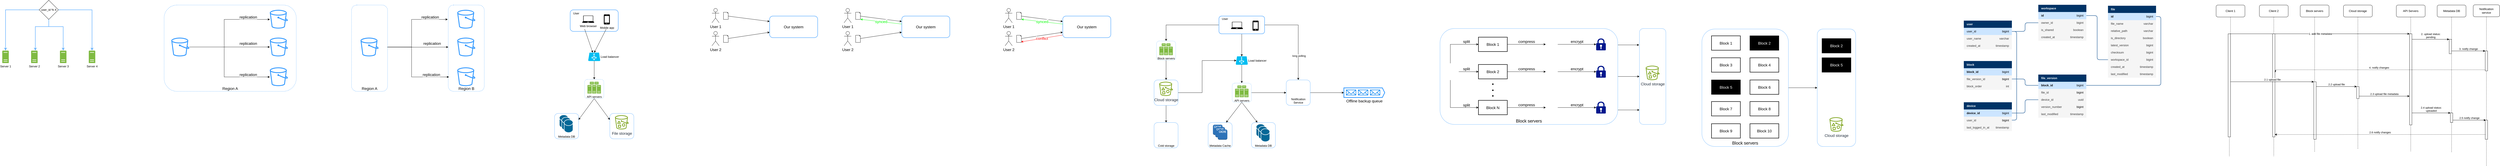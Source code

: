 <mxfile version="26.0.1">
  <diagram name="Page-1" id="DRFL2DdX7cvpsLH4rrUR">
    <mxGraphModel dx="1434" dy="802" grid="1" gridSize="10" guides="1" tooltips="1" connect="1" arrows="1" fold="1" page="1" pageScale="1" pageWidth="827" pageHeight="1169" math="0" shadow="0">
      <root>
        <mxCell id="0" />
        <mxCell id="1" parent="0" />
        <mxCell id="EpCJfYhIROwy5pBme14p-1" style="edgeStyle=orthogonalEdgeStyle;rounded=0;orthogonalLoop=1;jettySize=auto;html=1;" edge="1" parent="1" source="EpCJfYhIROwy5pBme14p-4" target="EpCJfYhIROwy5pBme14p-129">
          <mxGeometry relative="1" as="geometry" />
        </mxCell>
        <mxCell id="EpCJfYhIROwy5pBme14p-2" style="edgeStyle=orthogonalEdgeStyle;rounded=0;orthogonalLoop=1;jettySize=auto;html=1;exitX=1;exitY=0.171;exitDx=0;exitDy=0;entryX=-0.012;entryY=0.171;entryDx=0;entryDy=0;exitPerimeter=0;entryPerimeter=0;" edge="1" parent="1" source="EpCJfYhIROwy5pBme14p-4" target="EpCJfYhIROwy5pBme14p-129">
          <mxGeometry relative="1" as="geometry" />
        </mxCell>
        <mxCell id="EpCJfYhIROwy5pBme14p-3" style="edgeStyle=orthogonalEdgeStyle;rounded=0;orthogonalLoop=1;jettySize=auto;html=1;exitX=1.001;exitY=0.849;exitDx=0;exitDy=0;entryX=0;entryY=0.849;entryDx=0;entryDy=0;exitPerimeter=0;entryPerimeter=0;" edge="1" parent="1" source="EpCJfYhIROwy5pBme14p-4" target="EpCJfYhIROwy5pBme14p-129">
          <mxGeometry relative="1" as="geometry" />
        </mxCell>
        <mxCell id="EpCJfYhIROwy5pBme14p-4" value="Block servers" style="rounded=1;whiteSpace=wrap;html=1;strokeColor=#66B2FF;verticalAlign=bottom;fontSize=18;" vertex="1" parent="1">
          <mxGeometry x="6270" y="178" width="740" height="400" as="geometry" />
        </mxCell>
        <mxCell id="EpCJfYhIROwy5pBme14p-5" value="" style="rounded=1;whiteSpace=wrap;html=1;verticalAlign=bottom;strokeColor=#66B2FF;" vertex="1" parent="1">
          <mxGeometry x="5080" y="570" width="100" height="106" as="geometry" />
        </mxCell>
        <mxCell id="EpCJfYhIROwy5pBme14p-6" value="" style="rounded=1;whiteSpace=wrap;html=1;verticalAlign=bottom;strokeColor=#66B2FF;" vertex="1" parent="1">
          <mxGeometry x="2815" y="532" width="100" height="106" as="geometry" />
        </mxCell>
        <mxCell id="EpCJfYhIROwy5pBme14p-7" value="Metadata DB" style="rounded=1;whiteSpace=wrap;html=1;verticalAlign=bottom;strokeColor=#66B2FF;" vertex="1" parent="1">
          <mxGeometry x="2585" y="532" width="100" height="106" as="geometry" />
        </mxCell>
        <mxCell id="EpCJfYhIROwy5pBme14p-8" style="rounded=0;orthogonalLoop=1;jettySize=auto;html=1;exitX=0.5;exitY=1;exitDx=0;exitDy=0;entryX=1;entryY=0.25;entryDx=0;entryDy=0;" edge="1" parent="1" source="EpCJfYhIROwy5pBme14p-10" target="EpCJfYhIROwy5pBme14p-7">
          <mxGeometry relative="1" as="geometry">
            <mxPoint x="2755" y="470" as="sourcePoint" />
          </mxGeometry>
        </mxCell>
        <mxCell id="EpCJfYhIROwy5pBme14p-9" style="edgeStyle=none;shape=connector;rounded=0;orthogonalLoop=1;jettySize=auto;html=1;entryX=0;entryY=0.25;entryDx=0;entryDy=0;strokeColor=default;align=center;verticalAlign=middle;fontFamily=Helvetica;fontSize=11;fontColor=default;labelBackgroundColor=default;endArrow=classic;exitX=0.5;exitY=1;exitDx=0;exitDy=0;" edge="1" parent="1" source="EpCJfYhIROwy5pBme14p-10" target="EpCJfYhIROwy5pBme14p-6">
          <mxGeometry relative="1" as="geometry">
            <mxPoint x="2755" y="470" as="sourcePoint" />
          </mxGeometry>
        </mxCell>
        <mxCell id="EpCJfYhIROwy5pBme14p-10" value="" style="rounded=1;whiteSpace=wrap;html=1;dashed=1;strokeColor=#66B2FF;" vertex="1" parent="1">
          <mxGeometry x="2710" y="390" width="80" height="80" as="geometry" />
        </mxCell>
        <mxCell id="EpCJfYhIROwy5pBme14p-11" value="User" style="rounded=1;whiteSpace=wrap;html=1;strokeColor=#66B2FF;strokeWidth=2;labelPosition=center;verticalLabelPosition=middle;align=center;verticalAlign=middle;spacingBottom=60;spacingRight=150;" vertex="1" parent="1">
          <mxGeometry x="2650" y="100" width="200" height="90" as="geometry" />
        </mxCell>
        <mxCell id="EpCJfYhIROwy5pBme14p-12" value="" style="rounded=0;orthogonalLoop=1;jettySize=auto;html=1;exitX=0.3;exitY=0.889;exitDx=0;exitDy=0;exitPerimeter=0;" edge="1" parent="1" source="EpCJfYhIROwy5pBme14p-11" target="EpCJfYhIROwy5pBme14p-42">
          <mxGeometry relative="1" as="geometry">
            <mxPoint x="2700" y="60" as="sourcePoint" />
          </mxGeometry>
        </mxCell>
        <mxCell id="EpCJfYhIROwy5pBme14p-13" value="Region B" style="rounded=1;whiteSpace=wrap;html=1;dashed=1;fillColor=default;strokeColor=#3399FF;verticalAlign=bottom;fontSize=16;fontStyle=0" vertex="1" parent="1">
          <mxGeometry x="2142.5" y="80" width="150" height="360" as="geometry" />
        </mxCell>
        <mxCell id="EpCJfYhIROwy5pBme14p-14" value="Server 1" style="sketch=0;pointerEvents=1;shadow=0;dashed=0;html=1;strokeColor=none;labelPosition=center;verticalLabelPosition=bottom;verticalAlign=top;outlineConnect=0;align=center;shape=mxgraph.office.servers.server_generic;fillColor=#7FBA42;" vertex="1" parent="1">
          <mxGeometry x="286.5" y="270" width="27" height="52" as="geometry" />
        </mxCell>
        <mxCell id="EpCJfYhIROwy5pBme14p-15" style="edgeStyle=orthogonalEdgeStyle;rounded=0;orthogonalLoop=1;jettySize=auto;html=1;strokeColor=#66B2FF;strokeWidth=2;" edge="1" parent="1" source="EpCJfYhIROwy5pBme14p-19" target="EpCJfYhIROwy5pBme14p-14">
          <mxGeometry relative="1" as="geometry" />
        </mxCell>
        <mxCell id="EpCJfYhIROwy5pBme14p-16" style="edgeStyle=orthogonalEdgeStyle;rounded=0;orthogonalLoop=1;jettySize=auto;html=1;strokeColor=#66B2FF;strokeWidth=2;" edge="1" parent="1" source="EpCJfYhIROwy5pBme14p-19" target="EpCJfYhIROwy5pBme14p-20">
          <mxGeometry relative="1" as="geometry">
            <Array as="points">
              <mxPoint x="480" y="170" />
              <mxPoint x="424" y="170" />
            </Array>
          </mxGeometry>
        </mxCell>
        <mxCell id="EpCJfYhIROwy5pBme14p-17" style="edgeStyle=orthogonalEdgeStyle;rounded=0;orthogonalLoop=1;jettySize=auto;html=1;exitX=0.5;exitY=1;exitDx=0;exitDy=0;strokeColor=#66B2FF;strokeWidth=2;" edge="1" parent="1" source="EpCJfYhIROwy5pBme14p-19" target="EpCJfYhIROwy5pBme14p-21">
          <mxGeometry relative="1" as="geometry">
            <Array as="points">
              <mxPoint x="480" y="170" />
              <mxPoint x="540" y="170" />
            </Array>
          </mxGeometry>
        </mxCell>
        <mxCell id="EpCJfYhIROwy5pBme14p-18" style="edgeStyle=orthogonalEdgeStyle;rounded=0;orthogonalLoop=1;jettySize=auto;html=1;strokeColor=#66B2FF;strokeWidth=2;" edge="1" parent="1" source="EpCJfYhIROwy5pBme14p-19" target="EpCJfYhIROwy5pBme14p-22">
          <mxGeometry relative="1" as="geometry" />
        </mxCell>
        <mxCell id="EpCJfYhIROwy5pBme14p-19" value="user_id % 4" style="rhombus;whiteSpace=wrap;html=1;" vertex="1" parent="1">
          <mxGeometry x="440" y="60" width="80" height="80" as="geometry" />
        </mxCell>
        <mxCell id="EpCJfYhIROwy5pBme14p-20" value="Server 2" style="sketch=0;pointerEvents=1;shadow=0;dashed=0;html=1;strokeColor=none;labelPosition=center;verticalLabelPosition=bottom;verticalAlign=top;outlineConnect=0;align=center;shape=mxgraph.office.servers.server_generic;fillColor=#7FBA42;" vertex="1" parent="1">
          <mxGeometry x="406.5" y="270" width="27" height="52" as="geometry" />
        </mxCell>
        <mxCell id="EpCJfYhIROwy5pBme14p-21" value="Server 3" style="sketch=0;pointerEvents=1;shadow=0;dashed=0;html=1;strokeColor=none;labelPosition=center;verticalLabelPosition=bottom;verticalAlign=top;outlineConnect=0;align=center;shape=mxgraph.office.servers.server_generic;fillColor=#7FBA42;" vertex="1" parent="1">
          <mxGeometry x="526.5" y="270" width="27" height="52" as="geometry" />
        </mxCell>
        <mxCell id="EpCJfYhIROwy5pBme14p-22" value="Server 4" style="sketch=0;pointerEvents=1;shadow=0;dashed=0;html=1;strokeColor=none;labelPosition=center;verticalLabelPosition=bottom;verticalAlign=top;outlineConnect=0;align=center;shape=mxgraph.office.servers.server_generic;fillColor=#7FBA42;" vertex="1" parent="1">
          <mxGeometry x="646.5" y="270" width="27" height="52" as="geometry" />
        </mxCell>
        <mxCell id="EpCJfYhIROwy5pBme14p-23" value="Region A" style="rounded=1;whiteSpace=wrap;html=1;dashed=1;fillColor=default;strokeColor=#3399FF;verticalAlign=bottom;fontSize=16;fontStyle=0" vertex="1" parent="1">
          <mxGeometry x="960" y="80" width="550" height="360" as="geometry" />
        </mxCell>
        <mxCell id="EpCJfYhIROwy5pBme14p-24" value="replication" style="edgeStyle=orthogonalEdgeStyle;rounded=0;orthogonalLoop=1;jettySize=auto;html=1;fontSize=16;verticalAlign=middle;" edge="1" parent="1" source="EpCJfYhIROwy5pBme14p-27" target="EpCJfYhIROwy5pBme14p-28">
          <mxGeometry x="0.463" y="15" relative="1" as="geometry">
            <mxPoint as="offset" />
          </mxGeometry>
        </mxCell>
        <mxCell id="EpCJfYhIROwy5pBme14p-25" value="replication" style="edgeStyle=orthogonalEdgeStyle;rounded=0;orthogonalLoop=1;jettySize=auto;html=1;verticalAlign=middle;fontSize=16;" edge="1" parent="1" source="EpCJfYhIROwy5pBme14p-27" target="EpCJfYhIROwy5pBme14p-29">
          <mxGeometry x="0.6" y="10" relative="1" as="geometry">
            <Array as="points">
              <mxPoint x="1210" y="255" />
              <mxPoint x="1210" y="140" />
            </Array>
            <mxPoint as="offset" />
          </mxGeometry>
        </mxCell>
        <mxCell id="EpCJfYhIROwy5pBme14p-26" value="replication" style="edgeStyle=orthogonalEdgeStyle;rounded=0;orthogonalLoop=1;jettySize=auto;html=1;verticalAlign=middle;fontSize=16;" edge="1" parent="1" source="EpCJfYhIROwy5pBme14p-27" target="EpCJfYhIROwy5pBme14p-30">
          <mxGeometry x="0.609" y="10" relative="1" as="geometry">
            <Array as="points">
              <mxPoint x="1210" y="255" />
              <mxPoint x="1210" y="380" />
            </Array>
            <mxPoint as="offset" />
          </mxGeometry>
        </mxCell>
        <mxCell id="EpCJfYhIROwy5pBme14p-27" value="" style="sketch=0;outlineConnect=0;fontColor=#232F3E;gradientColor=none;fillColor=#3399FF;strokeColor=none;dashed=0;verticalLabelPosition=bottom;verticalAlign=top;align=center;html=1;fontSize=12;fontStyle=0;aspect=fixed;pointerEvents=1;shape=mxgraph.aws4.bucket;" vertex="1" parent="1">
          <mxGeometry x="990" y="216" width="75" height="78" as="geometry" />
        </mxCell>
        <mxCell id="EpCJfYhIROwy5pBme14p-28" value="" style="sketch=0;outlineConnect=0;fontColor=#232F3E;gradientColor=none;fillColor=#3399FF;strokeColor=none;dashed=0;verticalLabelPosition=bottom;verticalAlign=top;align=center;html=1;fontSize=12;fontStyle=0;aspect=fixed;pointerEvents=1;shape=mxgraph.aws4.bucket;" vertex="1" parent="1">
          <mxGeometry x="1400" y="216" width="75" height="78" as="geometry" />
        </mxCell>
        <mxCell id="EpCJfYhIROwy5pBme14p-29" value="" style="sketch=0;outlineConnect=0;fontColor=#232F3E;gradientColor=none;fillColor=#3399FF;strokeColor=none;dashed=0;verticalLabelPosition=bottom;verticalAlign=top;align=center;html=1;fontSize=12;fontStyle=0;aspect=fixed;pointerEvents=1;shape=mxgraph.aws4.bucket;" vertex="1" parent="1">
          <mxGeometry x="1400" y="100" width="75" height="78" as="geometry" />
        </mxCell>
        <mxCell id="EpCJfYhIROwy5pBme14p-30" value="" style="sketch=0;outlineConnect=0;fontColor=#232F3E;gradientColor=none;fillColor=#3399FF;strokeColor=none;dashed=0;verticalLabelPosition=bottom;verticalAlign=top;align=center;html=1;fontSize=12;fontStyle=0;aspect=fixed;pointerEvents=1;shape=mxgraph.aws4.bucket;" vertex="1" parent="1">
          <mxGeometry x="1400" y="340" width="75" height="78" as="geometry" />
        </mxCell>
        <mxCell id="EpCJfYhIROwy5pBme14p-31" value="Region A" style="rounded=1;whiteSpace=wrap;html=1;dashed=1;fillColor=default;strokeColor=#3399FF;verticalAlign=bottom;fontSize=16;fontStyle=0" vertex="1" parent="1">
          <mxGeometry x="1740" y="80" width="150" height="360" as="geometry" />
        </mxCell>
        <mxCell id="EpCJfYhIROwy5pBme14p-32" value="replication" style="edgeStyle=orthogonalEdgeStyle;rounded=0;orthogonalLoop=1;jettySize=auto;html=1;fontSize=16;verticalAlign=middle;exitX=0.993;exitY=0.488;exitDx=0;exitDy=0;exitPerimeter=0;entryX=0.001;entryY=0.487;entryDx=0;entryDy=0;entryPerimeter=0;" edge="1" parent="1" source="EpCJfYhIROwy5pBme14p-31" target="EpCJfYhIROwy5pBme14p-13">
          <mxGeometry x="0.463" y="15" relative="1" as="geometry">
            <mxPoint as="offset" />
          </mxGeometry>
        </mxCell>
        <mxCell id="EpCJfYhIROwy5pBme14p-33" value="replication" style="edgeStyle=orthogonalEdgeStyle;rounded=0;orthogonalLoop=1;jettySize=auto;html=1;verticalAlign=middle;fontSize=16;" edge="1" parent="1" source="EpCJfYhIROwy5pBme14p-31">
          <mxGeometry x="0.6" y="10" relative="1" as="geometry">
            <Array as="points">
              <mxPoint x="1990" y="255" />
              <mxPoint x="1990" y="140" />
            </Array>
            <mxPoint as="offset" />
            <mxPoint x="2140" y="140" as="targetPoint" />
          </mxGeometry>
        </mxCell>
        <mxCell id="EpCJfYhIROwy5pBme14p-34" value="replication" style="edgeStyle=orthogonalEdgeStyle;rounded=0;orthogonalLoop=1;jettySize=auto;html=1;verticalAlign=middle;fontSize=16;entryX=0.02;entryY=0.836;entryDx=0;entryDy=0;entryPerimeter=0;" edge="1" parent="1" target="EpCJfYhIROwy5pBme14p-13">
          <mxGeometry x="0.609" y="10" relative="1" as="geometry">
            <Array as="points">
              <mxPoint x="1990" y="255" />
              <mxPoint x="1990" y="380" />
              <mxPoint x="2145" y="380" />
            </Array>
            <mxPoint as="offset" />
            <mxPoint x="1890" y="255" as="sourcePoint" />
            <mxPoint x="2140" y="380" as="targetPoint" />
          </mxGeometry>
        </mxCell>
        <mxCell id="EpCJfYhIROwy5pBme14p-35" value="" style="sketch=0;outlineConnect=0;fontColor=#232F3E;gradientColor=none;fillColor=#3399FF;strokeColor=none;dashed=0;verticalLabelPosition=bottom;verticalAlign=top;align=center;html=1;fontSize=12;fontStyle=0;aspect=fixed;pointerEvents=1;shape=mxgraph.aws4.bucket;" vertex="1" parent="1">
          <mxGeometry x="1777.5" y="216" width="75" height="78" as="geometry" />
        </mxCell>
        <mxCell id="EpCJfYhIROwy5pBme14p-36" value="" style="sketch=0;outlineConnect=0;fontColor=#232F3E;gradientColor=none;fillColor=#3399FF;strokeColor=none;dashed=0;verticalLabelPosition=bottom;verticalAlign=top;align=center;html=1;fontSize=12;fontStyle=0;aspect=fixed;pointerEvents=1;shape=mxgraph.aws4.bucket;" vertex="1" parent="1">
          <mxGeometry x="2180" y="216" width="75" height="78" as="geometry" />
        </mxCell>
        <mxCell id="EpCJfYhIROwy5pBme14p-37" value="" style="sketch=0;outlineConnect=0;fontColor=#232F3E;gradientColor=none;fillColor=#3399FF;strokeColor=none;dashed=0;verticalLabelPosition=bottom;verticalAlign=top;align=center;html=1;fontSize=12;fontStyle=0;aspect=fixed;pointerEvents=1;shape=mxgraph.aws4.bucket;" vertex="1" parent="1">
          <mxGeometry x="2180" y="100" width="75" height="78" as="geometry" />
        </mxCell>
        <mxCell id="EpCJfYhIROwy5pBme14p-38" value="" style="sketch=0;outlineConnect=0;fontColor=#232F3E;gradientColor=none;fillColor=#3399FF;strokeColor=none;dashed=0;verticalLabelPosition=bottom;verticalAlign=top;align=center;html=1;fontSize=12;fontStyle=0;aspect=fixed;pointerEvents=1;shape=mxgraph.aws4.bucket;" vertex="1" parent="1">
          <mxGeometry x="2180" y="340" width="75" height="78" as="geometry" />
        </mxCell>
        <mxCell id="EpCJfYhIROwy5pBme14p-39" value="Web browser" style="sketch=0;aspect=fixed;pointerEvents=1;shadow=0;dashed=0;html=1;strokeColor=none;labelPosition=center;verticalLabelPosition=bottom;verticalAlign=top;align=center;fillColor=#000000;shape=mxgraph.azure.laptop" vertex="1" parent="1">
          <mxGeometry x="2700" y="124" width="50" height="30" as="geometry" />
        </mxCell>
        <mxCell id="EpCJfYhIROwy5pBme14p-40" value="Mobile app" style="sketch=0;pointerEvents=1;shadow=0;dashed=0;html=1;strokeColor=none;fillColor=#000000;labelPosition=center;verticalLabelPosition=bottom;verticalAlign=top;outlineConnect=0;align=center;shape=mxgraph.office.devices.cell_phone_iphone_standalone;" vertex="1" parent="1">
          <mxGeometry x="2790" y="119" width="25" height="42" as="geometry" />
        </mxCell>
        <mxCell id="EpCJfYhIROwy5pBme14p-41" value="" style="edgeStyle=orthogonalEdgeStyle;rounded=0;orthogonalLoop=1;jettySize=auto;html=1;" edge="1" parent="1" source="EpCJfYhIROwy5pBme14p-42">
          <mxGeometry relative="1" as="geometry">
            <mxPoint x="2750" y="390" as="targetPoint" />
          </mxGeometry>
        </mxCell>
        <mxCell id="EpCJfYhIROwy5pBme14p-42" value="Load balancer" style="verticalLabelPosition=middle;html=1;verticalAlign=middle;align=left;strokeColor=none;fillColor=#00BEF2;shape=mxgraph.azure.azure_load_balancer;labelPosition=right;" vertex="1" parent="1">
          <mxGeometry x="2725" y="278.5" width="50" height="35" as="geometry" />
        </mxCell>
        <mxCell id="EpCJfYhIROwy5pBme14p-43" style="rounded=0;orthogonalLoop=1;jettySize=auto;html=1;entryX=0.5;entryY=0;entryDx=0;entryDy=0;entryPerimeter=0;exitX=0.75;exitY=0.889;exitDx=0;exitDy=0;exitPerimeter=0;" edge="1" parent="1" source="EpCJfYhIROwy5pBme14p-11" target="EpCJfYhIROwy5pBme14p-42">
          <mxGeometry relative="1" as="geometry" />
        </mxCell>
        <mxCell id="EpCJfYhIROwy5pBme14p-44" value="API servers" style="sketch=0;pointerEvents=1;shadow=0;dashed=0;html=1;strokeColor=none;fillColor=#505050;labelPosition=center;verticalLabelPosition=bottom;verticalAlign=top;outlineConnect=0;align=center;shape=mxgraph.office.servers.server_farm;fillColor=#7FBA42;" vertex="1" parent="1">
          <mxGeometry x="2722" y="400" width="56" height="49" as="geometry" />
        </mxCell>
        <mxCell id="EpCJfYhIROwy5pBme14p-45" value="" style="shape=mxgraph.cisco.storage.relational_database;html=1;pointerEvents=1;dashed=0;fillColor=#036897;strokeColor=#ffffff;strokeWidth=2;verticalLabelPosition=bottom;verticalAlign=top;align=center;outlineConnect=0;" vertex="1" parent="1">
          <mxGeometry x="2605.0" y="538" width="36.5" height="54" as="geometry" />
        </mxCell>
        <mxCell id="EpCJfYhIROwy5pBme14p-46" value="" style="shape=mxgraph.cisco.storage.relational_database;html=1;pointerEvents=1;dashed=0;fillColor=#036897;strokeColor=#ffffff;strokeWidth=2;verticalLabelPosition=bottom;verticalAlign=top;align=center;outlineConnect=0;" vertex="1" parent="1">
          <mxGeometry x="2615.0" y="548" width="36.5" height="54" as="geometry" />
        </mxCell>
        <mxCell id="EpCJfYhIROwy5pBme14p-47" value="" style="shape=mxgraph.cisco.storage.relational_database;html=1;pointerEvents=1;dashed=0;fillColor=#036897;strokeColor=#ffffff;strokeWidth=2;verticalLabelPosition=bottom;verticalAlign=top;align=center;outlineConnect=0;" vertex="1" parent="1">
          <mxGeometry x="2625.0" y="558" width="36.5" height="54" as="geometry" />
        </mxCell>
        <mxCell id="EpCJfYhIROwy5pBme14p-48" value="File storage" style="sketch=0;outlineConnect=0;fontColor=#232F3E;gradientColor=none;fillColor=#7AA116;strokeColor=none;dashed=0;verticalLabelPosition=bottom;verticalAlign=top;align=center;html=1;fontSize=16;fontStyle=0;aspect=fixed;pointerEvents=1;shape=mxgraph.aws4.bucket_with_objects;" vertex="1" parent="1">
          <mxGeometry x="2836.64" y="539.5" width="56.73" height="59" as="geometry" />
        </mxCell>
        <mxCell id="EpCJfYhIROwy5pBme14p-49" value="User 1" style="shape=umlActor;verticalLabelPosition=bottom;verticalAlign=top;html=1;outlineConnect=0;fontFamily=Helvetica;fontSize=16;fontColor=default;labelBackgroundColor=default;" vertex="1" parent="1">
          <mxGeometry x="3240" y="94" width="30" height="60" as="geometry" />
        </mxCell>
        <mxCell id="EpCJfYhIROwy5pBme14p-50" style="edgeStyle=none;shape=connector;rounded=0;orthogonalLoop=1;jettySize=auto;html=1;entryX=0;entryY=0.25;entryDx=0;entryDy=0;strokeColor=default;align=center;verticalAlign=middle;fontFamily=Helvetica;fontSize=11;fontColor=default;labelBackgroundColor=default;endArrow=classic;" edge="1" parent="1" source="EpCJfYhIROwy5pBme14p-51" target="EpCJfYhIROwy5pBme14p-55">
          <mxGeometry relative="1" as="geometry" />
        </mxCell>
        <mxCell id="EpCJfYhIROwy5pBme14p-51" value="" style="whiteSpace=wrap;html=1;shape=mxgraph.basic.document;fontFamily=Helvetica;fontSize=11;fontColor=default;labelBackgroundColor=default;" vertex="1" parent="1">
          <mxGeometry x="3288" y="110" width="20" height="30" as="geometry" />
        </mxCell>
        <mxCell id="EpCJfYhIROwy5pBme14p-52" value="User 2" style="shape=umlActor;verticalLabelPosition=bottom;verticalAlign=top;html=1;outlineConnect=0;fontFamily=Helvetica;fontSize=16;fontColor=default;labelBackgroundColor=default;" vertex="1" parent="1">
          <mxGeometry x="3240" y="190" width="30" height="60" as="geometry" />
        </mxCell>
        <mxCell id="EpCJfYhIROwy5pBme14p-53" style="edgeStyle=none;shape=connector;rounded=0;orthogonalLoop=1;jettySize=auto;html=1;entryX=0;entryY=0.75;entryDx=0;entryDy=0;strokeColor=default;align=center;verticalAlign=middle;fontFamily=Helvetica;fontSize=11;fontColor=default;labelBackgroundColor=default;endArrow=classic;" edge="1" parent="1" source="EpCJfYhIROwy5pBme14p-54" target="EpCJfYhIROwy5pBme14p-55">
          <mxGeometry relative="1" as="geometry" />
        </mxCell>
        <mxCell id="EpCJfYhIROwy5pBme14p-54" value="" style="whiteSpace=wrap;html=1;shape=mxgraph.basic.document;fontFamily=Helvetica;fontSize=11;fontColor=default;labelBackgroundColor=default;" vertex="1" parent="1">
          <mxGeometry x="3288" y="206" width="20" height="30" as="geometry" />
        </mxCell>
        <mxCell id="EpCJfYhIROwy5pBme14p-55" value="Our system" style="rounded=1;whiteSpace=wrap;html=1;strokeColor=#66B2FF;strokeWidth=2;labelPosition=center;verticalLabelPosition=middle;align=center;verticalAlign=middle;spacingBottom=0;spacingRight=0;fontSize=16;" vertex="1" parent="1">
          <mxGeometry x="3480" y="126" width="200" height="90" as="geometry" />
        </mxCell>
        <mxCell id="EpCJfYhIROwy5pBme14p-56" value="User 1" style="shape=umlActor;verticalLabelPosition=bottom;verticalAlign=top;html=1;outlineConnect=0;fontFamily=Helvetica;fontSize=16;fontColor=default;labelBackgroundColor=default;" vertex="1" parent="1">
          <mxGeometry x="3790" y="94" width="30" height="60" as="geometry" />
        </mxCell>
        <mxCell id="EpCJfYhIROwy5pBme14p-57" style="edgeStyle=none;shape=connector;rounded=0;orthogonalLoop=1;jettySize=auto;html=1;entryX=0;entryY=0.25;entryDx=0;entryDy=0;strokeColor=default;align=center;verticalAlign=middle;fontFamily=Helvetica;fontSize=11;fontColor=default;labelBackgroundColor=default;endArrow=classic;" edge="1" parent="1" source="EpCJfYhIROwy5pBme14p-58" target="EpCJfYhIROwy5pBme14p-62">
          <mxGeometry relative="1" as="geometry" />
        </mxCell>
        <mxCell id="EpCJfYhIROwy5pBme14p-58" value="" style="whiteSpace=wrap;html=1;shape=mxgraph.basic.document;fontFamily=Helvetica;fontSize=11;fontColor=default;labelBackgroundColor=default;" vertex="1" parent="1">
          <mxGeometry x="3838" y="110" width="20" height="30" as="geometry" />
        </mxCell>
        <mxCell id="EpCJfYhIROwy5pBme14p-59" value="User 2" style="shape=umlActor;verticalLabelPosition=bottom;verticalAlign=top;html=1;outlineConnect=0;fontFamily=Helvetica;fontSize=16;fontColor=default;labelBackgroundColor=default;" vertex="1" parent="1">
          <mxGeometry x="3790" y="190" width="30" height="60" as="geometry" />
        </mxCell>
        <mxCell id="EpCJfYhIROwy5pBme14p-60" style="edgeStyle=none;shape=connector;rounded=0;orthogonalLoop=1;jettySize=auto;html=1;entryX=0;entryY=0.75;entryDx=0;entryDy=0;strokeColor=default;align=center;verticalAlign=middle;fontFamily=Helvetica;fontSize=11;fontColor=default;labelBackgroundColor=default;endArrow=classic;" edge="1" parent="1" source="EpCJfYhIROwy5pBme14p-61" target="EpCJfYhIROwy5pBme14p-62">
          <mxGeometry relative="1" as="geometry" />
        </mxCell>
        <mxCell id="EpCJfYhIROwy5pBme14p-61" value="" style="whiteSpace=wrap;html=1;shape=mxgraph.basic.document;fontFamily=Helvetica;fontSize=11;fontColor=default;labelBackgroundColor=default;" vertex="1" parent="1">
          <mxGeometry x="3838" y="206" width="20" height="30" as="geometry" />
        </mxCell>
        <mxCell id="EpCJfYhIROwy5pBme14p-62" value="Our system" style="rounded=1;whiteSpace=wrap;html=1;strokeColor=#66B2FF;strokeWidth=2;labelPosition=center;verticalLabelPosition=middle;align=center;verticalAlign=middle;spacingBottom=0;spacingRight=0;fontSize=16;" vertex="1" parent="1">
          <mxGeometry x="4030" y="126" width="200" height="90" as="geometry" />
        </mxCell>
        <mxCell id="EpCJfYhIROwy5pBme14p-63" value="synced" style="edgeStyle=none;shape=connector;rounded=0;orthogonalLoop=1;jettySize=auto;html=1;entryX=1.017;entryY=0.983;entryDx=0;entryDy=0;entryPerimeter=0;strokeColor=#00FF00;align=center;verticalAlign=middle;fontFamily=Helvetica;fontSize=16;fontColor=#00FF00;labelBackgroundColor=default;endArrow=classic;strokeWidth=1;" edge="1" parent="1" source="EpCJfYhIROwy5pBme14p-62" target="EpCJfYhIROwy5pBme14p-58">
          <mxGeometry relative="1" as="geometry" />
        </mxCell>
        <mxCell id="EpCJfYhIROwy5pBme14p-64" value="User 1" style="shape=umlActor;verticalLabelPosition=bottom;verticalAlign=top;html=1;outlineConnect=0;fontFamily=Helvetica;fontSize=16;fontColor=default;labelBackgroundColor=default;" vertex="1" parent="1">
          <mxGeometry x="4460" y="94" width="30" height="60" as="geometry" />
        </mxCell>
        <mxCell id="EpCJfYhIROwy5pBme14p-65" style="edgeStyle=none;shape=connector;rounded=0;orthogonalLoop=1;jettySize=auto;html=1;entryX=0;entryY=0.25;entryDx=0;entryDy=0;strokeColor=default;align=center;verticalAlign=middle;fontFamily=Helvetica;fontSize=11;fontColor=default;labelBackgroundColor=default;endArrow=classic;" edge="1" parent="1" source="EpCJfYhIROwy5pBme14p-66" target="EpCJfYhIROwy5pBme14p-70">
          <mxGeometry relative="1" as="geometry" />
        </mxCell>
        <mxCell id="EpCJfYhIROwy5pBme14p-66" value="" style="whiteSpace=wrap;html=1;shape=mxgraph.basic.document;fontFamily=Helvetica;fontSize=11;fontColor=default;labelBackgroundColor=default;" vertex="1" parent="1">
          <mxGeometry x="4508" y="110" width="20" height="30" as="geometry" />
        </mxCell>
        <mxCell id="EpCJfYhIROwy5pBme14p-67" value="User 2" style="shape=umlActor;verticalLabelPosition=bottom;verticalAlign=top;html=1;outlineConnect=0;fontFamily=Helvetica;fontSize=16;fontColor=default;labelBackgroundColor=default;" vertex="1" parent="1">
          <mxGeometry x="4460" y="190" width="30" height="60" as="geometry" />
        </mxCell>
        <mxCell id="EpCJfYhIROwy5pBme14p-68" style="edgeStyle=none;shape=connector;rounded=0;orthogonalLoop=1;jettySize=auto;html=1;entryX=0;entryY=0.75;entryDx=0;entryDy=0;strokeColor=default;align=center;verticalAlign=middle;fontFamily=Helvetica;fontSize=11;fontColor=default;labelBackgroundColor=default;endArrow=classic;" edge="1" parent="1" source="EpCJfYhIROwy5pBme14p-69" target="EpCJfYhIROwy5pBme14p-70">
          <mxGeometry relative="1" as="geometry" />
        </mxCell>
        <mxCell id="EpCJfYhIROwy5pBme14p-69" value="" style="whiteSpace=wrap;html=1;shape=mxgraph.basic.document;fontFamily=Helvetica;fontSize=11;fontColor=default;labelBackgroundColor=default;" vertex="1" parent="1">
          <mxGeometry x="4508" y="206" width="20" height="30" as="geometry" />
        </mxCell>
        <mxCell id="EpCJfYhIROwy5pBme14p-70" value="Our system" style="rounded=1;whiteSpace=wrap;html=1;strokeColor=#66B2FF;strokeWidth=2;labelPosition=center;verticalLabelPosition=middle;align=center;verticalAlign=middle;spacingBottom=0;spacingRight=0;fontSize=16;" vertex="1" parent="1">
          <mxGeometry x="4700" y="126" width="200" height="90" as="geometry" />
        </mxCell>
        <mxCell id="EpCJfYhIROwy5pBme14p-71" value="synced" style="edgeStyle=none;shape=connector;rounded=0;orthogonalLoop=1;jettySize=auto;html=1;entryX=1.017;entryY=0.983;entryDx=0;entryDy=0;entryPerimeter=0;strokeColor=#00FF00;align=center;verticalAlign=middle;fontFamily=Helvetica;fontSize=16;fontColor=#00FF00;labelBackgroundColor=default;endArrow=classic;strokeWidth=1;" edge="1" parent="1" source="EpCJfYhIROwy5pBme14p-70" target="EpCJfYhIROwy5pBme14p-66">
          <mxGeometry relative="1" as="geometry" />
        </mxCell>
        <mxCell id="EpCJfYhIROwy5pBme14p-72" value="conflict" style="edgeStyle=none;shape=connector;rounded=0;orthogonalLoop=1;jettySize=auto;html=1;entryX=0.933;entryY=0.922;entryDx=0;entryDy=0;entryPerimeter=0;strokeColor=#FF0000;align=center;verticalAlign=middle;fontFamily=Helvetica;fontSize=16;fontColor=#FF0000;labelBackgroundColor=default;endArrow=classic;exitX=-0.004;exitY=0.881;exitDx=0;exitDy=0;exitPerimeter=0;" edge="1" parent="1" source="EpCJfYhIROwy5pBme14p-70" target="EpCJfYhIROwy5pBme14p-69">
          <mxGeometry relative="1" as="geometry" />
        </mxCell>
        <mxCell id="EpCJfYhIROwy5pBme14p-73" value="" style="edgeStyle=none;shape=connector;rounded=0;orthogonalLoop=1;jettySize=auto;html=1;strokeColor=default;align=center;verticalAlign=middle;fontFamily=Helvetica;fontSize=11;fontColor=default;labelBackgroundColor=default;endArrow=classic;" edge="1" parent="1" source="EpCJfYhIROwy5pBme14p-77" target="EpCJfYhIROwy5pBme14p-88">
          <mxGeometry relative="1" as="geometry" />
        </mxCell>
        <mxCell id="EpCJfYhIROwy5pBme14p-74" style="edgeStyle=orthogonalEdgeStyle;rounded=0;orthogonalLoop=1;jettySize=auto;html=1;entryX=0.5;entryY=0;entryDx=0;entryDy=0;" edge="1" parent="1" source="EpCJfYhIROwy5pBme14p-77" target="EpCJfYhIROwy5pBme14p-99">
          <mxGeometry relative="1" as="geometry" />
        </mxCell>
        <mxCell id="EpCJfYhIROwy5pBme14p-75" style="edgeStyle=orthogonalEdgeStyle;rounded=0;orthogonalLoop=1;jettySize=auto;html=1;entryX=0.5;entryY=0;entryDx=0;entryDy=0;fontSize=16;labelPosition=right;verticalLabelPosition=middle;align=left;verticalAlign=middle;" edge="1" parent="1" source="EpCJfYhIROwy5pBme14p-77" target="EpCJfYhIROwy5pBme14p-104">
          <mxGeometry relative="1" as="geometry" />
        </mxCell>
        <mxCell id="EpCJfYhIROwy5pBme14p-76" value="long polling" style="edgeLabel;html=1;align=center;verticalAlign=middle;resizable=0;points=[];" vertex="1" connectable="0" parent="EpCJfYhIROwy5pBme14p-75">
          <mxGeometry x="0.456" y="3" relative="1" as="geometry">
            <mxPoint as="offset" />
          </mxGeometry>
        </mxCell>
        <mxCell id="EpCJfYhIROwy5pBme14p-77" value="User" style="rounded=1;whiteSpace=wrap;html=1;strokeColor=#66B2FF;strokeWidth=2;labelPosition=center;verticalLabelPosition=middle;align=center;verticalAlign=middle;spacingBottom=50;spacingRight=140;" vertex="1" parent="1">
          <mxGeometry x="5350" y="126" width="190" height="74" as="geometry" />
        </mxCell>
        <mxCell id="EpCJfYhIROwy5pBme14p-78" value="" style="sketch=0;aspect=fixed;pointerEvents=1;shadow=0;dashed=0;html=1;strokeColor=none;labelPosition=center;verticalLabelPosition=bottom;verticalAlign=top;align=center;fillColor=#000000;shape=mxgraph.azure.laptop" vertex="1" parent="1">
          <mxGeometry x="5400" y="150" width="50" height="30" as="geometry" />
        </mxCell>
        <mxCell id="EpCJfYhIROwy5pBme14p-79" value="" style="sketch=0;pointerEvents=1;shadow=0;dashed=0;html=1;strokeColor=none;fillColor=#000000;labelPosition=center;verticalLabelPosition=bottom;verticalAlign=top;outlineConnect=0;align=center;shape=mxgraph.office.devices.cell_phone_iphone_standalone;" vertex="1" parent="1">
          <mxGeometry x="5490" y="145" width="25" height="42" as="geometry" />
        </mxCell>
        <mxCell id="EpCJfYhIROwy5pBme14p-80" style="edgeStyle=orthogonalEdgeStyle;rounded=0;orthogonalLoop=1;jettySize=auto;html=1;entryX=0.5;entryY=0;entryDx=0;entryDy=0;" edge="1" parent="1" source="EpCJfYhIROwy5pBme14p-81" target="EpCJfYhIROwy5pBme14p-5">
          <mxGeometry relative="1" as="geometry" />
        </mxCell>
        <mxCell id="EpCJfYhIROwy5pBme14p-81" value="" style="rounded=1;whiteSpace=wrap;html=1;verticalAlign=bottom;strokeColor=#66B2FF;" vertex="1" parent="1">
          <mxGeometry x="5080" y="392.5" width="100" height="106" as="geometry" />
        </mxCell>
        <mxCell id="EpCJfYhIROwy5pBme14p-82" value="Metadata DB" style="rounded=1;whiteSpace=wrap;html=1;verticalAlign=bottom;strokeColor=#66B2FF;" vertex="1" parent="1">
          <mxGeometry x="5485" y="570" width="100" height="106" as="geometry" />
        </mxCell>
        <mxCell id="EpCJfYhIROwy5pBme14p-83" style="rounded=0;orthogonalLoop=1;jettySize=auto;html=1;exitX=0.5;exitY=1;exitDx=0;exitDy=0;entryX=0.75;entryY=0;entryDx=0;entryDy=0;" edge="1" parent="1" source="EpCJfYhIROwy5pBme14p-86" target="EpCJfYhIROwy5pBme14p-94">
          <mxGeometry relative="1" as="geometry">
            <mxPoint x="5450" y="485.5" as="sourcePoint" />
            <mxPoint x="5420" y="574" as="targetPoint" />
          </mxGeometry>
        </mxCell>
        <mxCell id="EpCJfYhIROwy5pBme14p-84" style="edgeStyle=none;shape=connector;rounded=0;orthogonalLoop=1;jettySize=auto;html=1;strokeColor=default;align=center;verticalAlign=middle;fontFamily=Helvetica;fontSize=11;fontColor=default;labelBackgroundColor=default;endArrow=classic;exitX=0.5;exitY=1;exitDx=0;exitDy=0;entryX=0.25;entryY=0;entryDx=0;entryDy=0;" edge="1" parent="1" source="EpCJfYhIROwy5pBme14p-86" target="EpCJfYhIROwy5pBme14p-82">
          <mxGeometry relative="1" as="geometry">
            <mxPoint x="5450" y="485.5" as="sourcePoint" />
            <mxPoint x="5480" y="560" as="targetPoint" />
          </mxGeometry>
        </mxCell>
        <mxCell id="EpCJfYhIROwy5pBme14p-85" style="edgeStyle=orthogonalEdgeStyle;rounded=0;orthogonalLoop=1;jettySize=auto;html=1;entryX=0;entryY=0.5;entryDx=0;entryDy=0;" edge="1" parent="1" source="EpCJfYhIROwy5pBme14p-86" target="EpCJfYhIROwy5pBme14p-104">
          <mxGeometry relative="1" as="geometry" />
        </mxCell>
        <mxCell id="EpCJfYhIROwy5pBme14p-86" value="" style="rounded=1;whiteSpace=wrap;html=1;dashed=1;strokeColor=#66B2FF;" vertex="1" parent="1">
          <mxGeometry x="5405" y="405.5" width="80" height="80" as="geometry" />
        </mxCell>
        <mxCell id="EpCJfYhIROwy5pBme14p-87" value="" style="edgeStyle=orthogonalEdgeStyle;rounded=0;orthogonalLoop=1;jettySize=auto;html=1;" edge="1" parent="1" source="EpCJfYhIROwy5pBme14p-88">
          <mxGeometry relative="1" as="geometry">
            <mxPoint x="5445" y="405.5" as="targetPoint" />
          </mxGeometry>
        </mxCell>
        <mxCell id="EpCJfYhIROwy5pBme14p-88" value="Load balancer" style="verticalLabelPosition=middle;html=1;verticalAlign=middle;align=left;strokeColor=none;fillColor=#00BEF2;shape=mxgraph.azure.azure_load_balancer;labelPosition=right;" vertex="1" parent="1">
          <mxGeometry x="5420" y="294" width="50" height="35" as="geometry" />
        </mxCell>
        <mxCell id="EpCJfYhIROwy5pBme14p-89" value="API servers" style="sketch=0;pointerEvents=1;shadow=0;dashed=0;html=1;strokeColor=none;fillColor=#505050;labelPosition=center;verticalLabelPosition=bottom;verticalAlign=top;outlineConnect=0;align=center;shape=mxgraph.office.servers.server_farm;fillColor=#7FBA42;" vertex="1" parent="1">
          <mxGeometry x="5417" y="415.5" width="56" height="49" as="geometry" />
        </mxCell>
        <mxCell id="EpCJfYhIROwy5pBme14p-90" value="" style="shape=mxgraph.cisco.storage.relational_database;html=1;pointerEvents=1;dashed=0;fillColor=#036897;strokeColor=#ffffff;strokeWidth=2;verticalLabelPosition=bottom;verticalAlign=top;align=center;outlineConnect=0;" vertex="1" parent="1">
          <mxGeometry x="5505.0" y="576" width="36.5" height="54" as="geometry" />
        </mxCell>
        <mxCell id="EpCJfYhIROwy5pBme14p-91" value="" style="shape=mxgraph.cisco.storage.relational_database;html=1;pointerEvents=1;dashed=0;fillColor=#036897;strokeColor=#ffffff;strokeWidth=2;verticalLabelPosition=bottom;verticalAlign=top;align=center;outlineConnect=0;" vertex="1" parent="1">
          <mxGeometry x="5515.0" y="586" width="36.5" height="54" as="geometry" />
        </mxCell>
        <mxCell id="EpCJfYhIROwy5pBme14p-92" value="" style="shape=mxgraph.cisco.storage.relational_database;html=1;pointerEvents=1;dashed=0;fillColor=#036897;strokeColor=#ffffff;strokeWidth=2;verticalLabelPosition=bottom;verticalAlign=top;align=center;outlineConnect=0;" vertex="1" parent="1">
          <mxGeometry x="5525.0" y="596" width="36.5" height="54" as="geometry" />
        </mxCell>
        <mxCell id="EpCJfYhIROwy5pBme14p-93" value="Cloud storage" style="sketch=0;outlineConnect=0;fontColor=#232F3E;gradientColor=none;fillColor=#7AA116;strokeColor=none;dashed=0;verticalLabelPosition=bottom;verticalAlign=top;align=center;html=1;fontSize=16;fontStyle=0;aspect=fixed;pointerEvents=1;shape=mxgraph.aws4.bucket_with_objects;" vertex="1" parent="1">
          <mxGeometry x="5101.64" y="400" width="56.73" height="59" as="geometry" />
        </mxCell>
        <mxCell id="EpCJfYhIROwy5pBme14p-94" value="Metadata Cache" style="rounded=1;whiteSpace=wrap;html=1;verticalAlign=bottom;strokeColor=#66B2FF;" vertex="1" parent="1">
          <mxGeometry x="5305" y="570" width="100" height="106" as="geometry" />
        </mxCell>
        <mxCell id="EpCJfYhIROwy5pBme14p-95" value="" style="outlineConnect=0;dashed=0;verticalLabelPosition=bottom;verticalAlign=top;align=center;html=1;shape=mxgraph.aws3.cache_node;fillColor=#2E73B8;gradientColor=none;" vertex="1" parent="1">
          <mxGeometry x="5325" y="579" width="40" height="42.5" as="geometry" />
        </mxCell>
        <mxCell id="EpCJfYhIROwy5pBme14p-96" value="" style="outlineConnect=0;dashed=0;verticalLabelPosition=bottom;verticalAlign=top;align=center;html=1;shape=mxgraph.aws3.cache_node;fillColor=#2E73B8;gradientColor=none;" vertex="1" parent="1">
          <mxGeometry x="5335" y="589" width="40" height="42.5" as="geometry" />
        </mxCell>
        <mxCell id="EpCJfYhIROwy5pBme14p-97" value="" style="outlineConnect=0;dashed=0;verticalLabelPosition=bottom;verticalAlign=top;align=center;html=1;shape=mxgraph.aws3.cache_node;fillColor=#2E73B8;gradientColor=none;" vertex="1" parent="1">
          <mxGeometry x="5345" y="599" width="40" height="42.5" as="geometry" />
        </mxCell>
        <mxCell id="EpCJfYhIROwy5pBme14p-98" style="edgeStyle=orthogonalEdgeStyle;rounded=0;orthogonalLoop=1;jettySize=auto;html=1;entryX=0.5;entryY=0;entryDx=0;entryDy=0;" edge="1" parent="1" source="EpCJfYhIROwy5pBme14p-99" target="EpCJfYhIROwy5pBme14p-81">
          <mxGeometry relative="1" as="geometry" />
        </mxCell>
        <mxCell id="EpCJfYhIROwy5pBme14p-99" value="" style="rounded=1;whiteSpace=wrap;html=1;dashed=1;strokeColor=#66B2FF;" vertex="1" parent="1">
          <mxGeometry x="5090" y="230" width="80" height="80" as="geometry" />
        </mxCell>
        <mxCell id="EpCJfYhIROwy5pBme14p-100" value="Block servers" style="sketch=0;pointerEvents=1;shadow=0;dashed=0;html=1;strokeColor=none;fillColor=#505050;labelPosition=center;verticalLabelPosition=bottom;verticalAlign=top;outlineConnect=0;align=center;shape=mxgraph.office.servers.server_farm;fillColor=#7FBA42;" vertex="1" parent="1">
          <mxGeometry x="5102" y="240" width="56" height="49" as="geometry" />
        </mxCell>
        <mxCell id="EpCJfYhIROwy5pBme14p-101" style="edgeStyle=orthogonalEdgeStyle;rounded=0;orthogonalLoop=1;jettySize=auto;html=1;entryX=0.05;entryY=0.5;entryDx=0;entryDy=0;entryPerimeter=0;" edge="1" parent="1" source="EpCJfYhIROwy5pBme14p-81" target="EpCJfYhIROwy5pBme14p-88">
          <mxGeometry relative="1" as="geometry">
            <Array as="points">
              <mxPoint x="5280" y="446" />
              <mxPoint x="5280" y="312" />
            </Array>
          </mxGeometry>
        </mxCell>
        <mxCell id="EpCJfYhIROwy5pBme14p-102" value="Cold storage" style="shape=image;html=1;verticalAlign=top;verticalLabelPosition=bottom;labelBackgroundColor=#ffffff;imageAspect=0;aspect=fixed;image=https://cdn1.iconfinder.com/data/icons/line-christmas-icons/75/_snowflake-128.png" vertex="1" parent="1">
          <mxGeometry x="5093" y="579" width="74" height="74" as="geometry" />
        </mxCell>
        <mxCell id="EpCJfYhIROwy5pBme14p-103" style="edgeStyle=orthogonalEdgeStyle;rounded=0;orthogonalLoop=1;jettySize=auto;html=1;" edge="1" parent="1" source="EpCJfYhIROwy5pBme14p-104" target="EpCJfYhIROwy5pBme14p-106">
          <mxGeometry relative="1" as="geometry" />
        </mxCell>
        <mxCell id="EpCJfYhIROwy5pBme14p-104" value="" style="rounded=1;whiteSpace=wrap;html=1;verticalAlign=bottom;strokeColor=#66B2FF;" vertex="1" parent="1">
          <mxGeometry x="5630" y="392.5" width="100" height="106" as="geometry" />
        </mxCell>
        <mxCell id="EpCJfYhIROwy5pBme14p-105" value="Notification&lt;div&gt;Service&lt;/div&gt;" style="shape=image;html=1;verticalAlign=top;verticalLabelPosition=bottom;labelBackgroundColor=#ffffff;imageAspect=0;aspect=fixed;image=https://cdn2.iconfinder.com/data/icons/boxicons-solid-vol-1/24/bxs-bell-ring-128.png" vertex="1" parent="1">
          <mxGeometry x="5650" y="399" width="60" height="60" as="geometry" />
        </mxCell>
        <mxCell id="EpCJfYhIROwy5pBme14p-106" value="Offline backup queue" style="html=1;shadow=0;dashed=0;align=center;verticalAlign=top;shape=mxgraph.arrows2.arrow;dy=0;dx=10;notch=0;strokeWidth=3;strokeColor=#3399FF;labelPosition=center;verticalLabelPosition=bottom;fontSize=16;spacing=0;" vertex="1" parent="1">
          <mxGeometry x="5870" y="425.5" width="170" height="40" as="geometry" />
        </mxCell>
        <mxCell id="EpCJfYhIROwy5pBme14p-107" value="" style="html=1;verticalLabelPosition=bottom;align=center;labelBackgroundColor=#ffffff;verticalAlign=top;strokeWidth=2;strokeColor=#0080F0;shadow=0;dashed=0;shape=mxgraph.ios7.icons.mail;" vertex="1" parent="1">
          <mxGeometry x="5880" y="434" width="40" height="21.5" as="geometry" />
        </mxCell>
        <mxCell id="EpCJfYhIROwy5pBme14p-108" value="" style="html=1;verticalLabelPosition=bottom;align=center;labelBackgroundColor=#ffffff;verticalAlign=top;strokeWidth=2;strokeColor=#0080F0;shadow=0;dashed=0;shape=mxgraph.ios7.icons.mail;" vertex="1" parent="1">
          <mxGeometry x="5980" y="434" width="40" height="21.5" as="geometry" />
        </mxCell>
        <mxCell id="EpCJfYhIROwy5pBme14p-109" value="" style="html=1;verticalLabelPosition=bottom;align=center;labelBackgroundColor=#ffffff;verticalAlign=top;strokeWidth=2;strokeColor=#0080F0;shadow=0;dashed=0;shape=mxgraph.ios7.icons.mail;" vertex="1" parent="1">
          <mxGeometry x="5930" y="434" width="40" height="21.5" as="geometry" />
        </mxCell>
        <mxCell id="EpCJfYhIROwy5pBme14p-110" value="" style="sketch=0;aspect=fixed;pointerEvents=1;shadow=0;dashed=0;html=1;strokeColor=none;labelPosition=center;verticalLabelPosition=bottom;verticalAlign=top;align=center;fillColor=#00188D;shape=mxgraph.mscae.enterprise.lock" vertex="1" parent="1">
          <mxGeometry x="6920" y="333" width="40" height="50" as="geometry" />
        </mxCell>
        <mxCell id="EpCJfYhIROwy5pBme14p-111" value="split" style="edgeStyle=orthogonalEdgeStyle;rounded=0;orthogonalLoop=1;jettySize=auto;html=1;entryX=0;entryY=0.5;entryDx=0;entryDy=0;fontSize=16;verticalAlign=bottom;" edge="1" parent="1" source="EpCJfYhIROwy5pBme14p-112" target="EpCJfYhIROwy5pBme14p-114">
          <mxGeometry x="-0.22" relative="1" as="geometry">
            <mxPoint as="offset" />
          </mxGeometry>
        </mxCell>
        <mxCell id="EpCJfYhIROwy5pBme14p-112" value="" style="shape=image;html=1;verticalAlign=top;verticalLabelPosition=bottom;labelBackgroundColor=#ffffff;imageAspect=0;aspect=fixed;image=https://cdn3.iconfinder.com/data/icons/geosm-e-commerce/48/file-128.png;imageBackground=none;imageBorder=none;" vertex="1" parent="1">
          <mxGeometry x="6278" y="323" width="70" height="70" as="geometry" />
        </mxCell>
        <mxCell id="EpCJfYhIROwy5pBme14p-113" value="compress" style="edgeStyle=orthogonalEdgeStyle;rounded=0;orthogonalLoop=1;jettySize=auto;html=1;fontSize=16;verticalAlign=bottom;" edge="1" parent="1" source="EpCJfYhIROwy5pBme14p-114" target="EpCJfYhIROwy5pBme14p-116">
          <mxGeometry relative="1" as="geometry" />
        </mxCell>
        <mxCell id="EpCJfYhIROwy5pBme14p-114" value="Block 2" style="rounded=0;whiteSpace=wrap;html=1;strokeWidth=2;fontSize=16;" vertex="1" parent="1">
          <mxGeometry x="6430" y="328" width="120" height="60" as="geometry" />
        </mxCell>
        <mxCell id="EpCJfYhIROwy5pBme14p-115" value="encrypt" style="edgeStyle=orthogonalEdgeStyle;rounded=0;orthogonalLoop=1;jettySize=auto;html=1;fontSize=16;verticalAlign=bottom;" edge="1" parent="1" source="EpCJfYhIROwy5pBme14p-116" target="EpCJfYhIROwy5pBme14p-110">
          <mxGeometry relative="1" as="geometry" />
        </mxCell>
        <mxCell id="EpCJfYhIROwy5pBme14p-116" value="" style="shape=image;html=1;verticalAlign=top;verticalLabelPosition=bottom;labelBackgroundColor=#ffffff;imageAspect=0;aspect=fixed;image=https://cdn1.iconfinder.com/data/icons/bootstrap-vol-3/16/file-zip-128.png" vertex="1" parent="1">
          <mxGeometry x="6710" y="333" width="50" height="50" as="geometry" />
        </mxCell>
        <mxCell id="EpCJfYhIROwy5pBme14p-117" value="" style="sketch=0;aspect=fixed;pointerEvents=1;shadow=0;dashed=0;html=1;strokeColor=none;labelPosition=center;verticalLabelPosition=bottom;verticalAlign=top;align=center;fillColor=#00188D;shape=mxgraph.mscae.enterprise.lock" vertex="1" parent="1">
          <mxGeometry x="6920" y="219" width="40" height="50" as="geometry" />
        </mxCell>
        <mxCell id="EpCJfYhIROwy5pBme14p-118" value="split" style="edgeStyle=orthogonalEdgeStyle;rounded=0;orthogonalLoop=1;jettySize=auto;html=1;entryX=0;entryY=0.5;entryDx=0;entryDy=0;fontSize=16;verticalAlign=bottom;exitX=0.5;exitY=0;exitDx=0;exitDy=0;" edge="1" parent="1" source="EpCJfYhIROwy5pBme14p-112" target="EpCJfYhIROwy5pBme14p-120">
          <mxGeometry x="0.49" relative="1" as="geometry">
            <mxPoint x="6348" y="244" as="sourcePoint" />
            <mxPoint as="offset" />
          </mxGeometry>
        </mxCell>
        <mxCell id="EpCJfYhIROwy5pBme14p-119" value="compress" style="edgeStyle=orthogonalEdgeStyle;rounded=0;orthogonalLoop=1;jettySize=auto;html=1;fontSize=16;verticalAlign=bottom;" edge="1" parent="1" source="EpCJfYhIROwy5pBme14p-120" target="EpCJfYhIROwy5pBme14p-122">
          <mxGeometry relative="1" as="geometry" />
        </mxCell>
        <mxCell id="EpCJfYhIROwy5pBme14p-120" value="Block 1" style="rounded=0;whiteSpace=wrap;html=1;strokeWidth=2;fontSize=16;" vertex="1" parent="1">
          <mxGeometry x="6430" y="214" width="120" height="60" as="geometry" />
        </mxCell>
        <mxCell id="EpCJfYhIROwy5pBme14p-121" value="encrypt" style="edgeStyle=orthogonalEdgeStyle;rounded=0;orthogonalLoop=1;jettySize=auto;html=1;fontSize=16;verticalAlign=bottom;" edge="1" parent="1" source="EpCJfYhIROwy5pBme14p-122" target="EpCJfYhIROwy5pBme14p-117">
          <mxGeometry relative="1" as="geometry" />
        </mxCell>
        <mxCell id="EpCJfYhIROwy5pBme14p-122" value="" style="shape=image;html=1;verticalAlign=top;verticalLabelPosition=bottom;labelBackgroundColor=#ffffff;imageAspect=0;aspect=fixed;image=https://cdn1.iconfinder.com/data/icons/bootstrap-vol-3/16/file-zip-128.png" vertex="1" parent="1">
          <mxGeometry x="6710" y="219" width="50" height="50" as="geometry" />
        </mxCell>
        <mxCell id="EpCJfYhIROwy5pBme14p-123" value="" style="sketch=0;aspect=fixed;pointerEvents=1;shadow=0;dashed=0;html=1;strokeColor=none;labelPosition=center;verticalLabelPosition=bottom;verticalAlign=top;align=center;fillColor=#00188D;shape=mxgraph.mscae.enterprise.lock" vertex="1" parent="1">
          <mxGeometry x="6920" y="482.5" width="40" height="50" as="geometry" />
        </mxCell>
        <mxCell id="EpCJfYhIROwy5pBme14p-124" value="split" style="edgeStyle=orthogonalEdgeStyle;rounded=0;orthogonalLoop=1;jettySize=auto;html=1;entryX=0;entryY=0.5;entryDx=0;entryDy=0;fontSize=16;verticalAlign=bottom;exitX=0.5;exitY=1;exitDx=0;exitDy=0;" edge="1" parent="1" source="EpCJfYhIROwy5pBme14p-112" target="EpCJfYhIROwy5pBme14p-126">
          <mxGeometry x="0.568" y="-1" relative="1" as="geometry">
            <mxPoint x="6348" y="507.5" as="sourcePoint" />
            <mxPoint as="offset" />
          </mxGeometry>
        </mxCell>
        <mxCell id="EpCJfYhIROwy5pBme14p-125" value="compress" style="edgeStyle=orthogonalEdgeStyle;rounded=0;orthogonalLoop=1;jettySize=auto;html=1;fontSize=16;verticalAlign=bottom;" edge="1" parent="1" source="EpCJfYhIROwy5pBme14p-126" target="EpCJfYhIROwy5pBme14p-128">
          <mxGeometry relative="1" as="geometry" />
        </mxCell>
        <mxCell id="EpCJfYhIROwy5pBme14p-126" value="Block N" style="rounded=0;whiteSpace=wrap;html=1;strokeWidth=2;fontSize=16;" vertex="1" parent="1">
          <mxGeometry x="6430" y="477.5" width="120" height="60" as="geometry" />
        </mxCell>
        <mxCell id="EpCJfYhIROwy5pBme14p-127" value="encrypt" style="edgeStyle=orthogonalEdgeStyle;rounded=0;orthogonalLoop=1;jettySize=auto;html=1;fontSize=16;verticalAlign=bottom;" edge="1" parent="1" source="EpCJfYhIROwy5pBme14p-128" target="EpCJfYhIROwy5pBme14p-123">
          <mxGeometry relative="1" as="geometry" />
        </mxCell>
        <mxCell id="EpCJfYhIROwy5pBme14p-128" value="" style="shape=image;html=1;verticalAlign=top;verticalLabelPosition=bottom;labelBackgroundColor=#ffffff;imageAspect=0;aspect=fixed;image=https://cdn1.iconfinder.com/data/icons/bootstrap-vol-3/16/file-zip-128.png" vertex="1" parent="1">
          <mxGeometry x="6710" y="482.5" width="50" height="50" as="geometry" />
        </mxCell>
        <mxCell id="EpCJfYhIROwy5pBme14p-129" value="" style="rounded=1;whiteSpace=wrap;html=1;verticalAlign=bottom;strokeColor=#66B2FF;" vertex="1" parent="1">
          <mxGeometry x="7100" y="178" width="110" height="400" as="geometry" />
        </mxCell>
        <mxCell id="EpCJfYhIROwy5pBme14p-130" value="Cloud storage" style="sketch=0;outlineConnect=0;fontColor=#232F3E;gradientColor=none;fillColor=#7AA116;strokeColor=none;dashed=0;verticalLabelPosition=bottom;verticalAlign=top;align=center;html=1;fontSize=16;fontStyle=0;aspect=fixed;pointerEvents=1;shape=mxgraph.aws4.bucket_with_objects;" vertex="1" parent="1">
          <mxGeometry x="7125" y="333" width="60" height="60" as="geometry" />
        </mxCell>
        <mxCell id="EpCJfYhIROwy5pBme14p-131" value="" style="shape=waypoint;sketch=0;size=6;pointerEvents=1;points=[];fillColor=none;resizable=0;rotatable=0;perimeter=centerPerimeter;snapToPoint=1;" vertex="1" parent="1">
          <mxGeometry x="6480" y="400" width="20" height="20" as="geometry" />
        </mxCell>
        <mxCell id="EpCJfYhIROwy5pBme14p-132" value="" style="shape=waypoint;sketch=0;size=6;pointerEvents=1;points=[];fillColor=none;resizable=0;rotatable=0;perimeter=centerPerimeter;snapToPoint=1;" vertex="1" parent="1">
          <mxGeometry x="6480" y="425.5" width="20" height="20" as="geometry" />
        </mxCell>
        <mxCell id="EpCJfYhIROwy5pBme14p-133" value="" style="shape=waypoint;sketch=0;size=6;pointerEvents=1;points=[];fillColor=none;resizable=0;rotatable=0;perimeter=centerPerimeter;snapToPoint=1;" vertex="1" parent="1">
          <mxGeometry x="6480" y="449" width="20" height="20" as="geometry" />
        </mxCell>
        <mxCell id="EpCJfYhIROwy5pBme14p-134" style="edgeStyle=orthogonalEdgeStyle;rounded=0;orthogonalLoop=1;jettySize=auto;html=1;" edge="1" parent="1" source="EpCJfYhIROwy5pBme14p-135" target="EpCJfYhIROwy5pBme14p-146">
          <mxGeometry relative="1" as="geometry" />
        </mxCell>
        <mxCell id="EpCJfYhIROwy5pBme14p-135" value="Block servers" style="rounded=1;whiteSpace=wrap;html=1;strokeColor=#66B2FF;verticalAlign=bottom;fontSize=18;" vertex="1" parent="1">
          <mxGeometry x="7360" y="180" width="360" height="490" as="geometry" />
        </mxCell>
        <mxCell id="EpCJfYhIROwy5pBme14p-136" value="Block 3" style="rounded=0;whiteSpace=wrap;html=1;strokeWidth=2;fontSize=16;" vertex="1" parent="1">
          <mxGeometry x="7400" y="300" width="120" height="60" as="geometry" />
        </mxCell>
        <mxCell id="EpCJfYhIROwy5pBme14p-137" value="Block 1" style="rounded=0;whiteSpace=wrap;html=1;strokeWidth=2;fontSize=16;" vertex="1" parent="1">
          <mxGeometry x="7400" y="208.5" width="120" height="60" as="geometry" />
        </mxCell>
        <mxCell id="EpCJfYhIROwy5pBme14p-138" value="Block 5" style="rounded=0;whiteSpace=wrap;html=1;strokeWidth=2;fontSize=16;fontColor=#FFFFFF;fillColor=#000000;" vertex="1" parent="1">
          <mxGeometry x="7400" y="392.5" width="120" height="60" as="geometry" />
        </mxCell>
        <mxCell id="EpCJfYhIROwy5pBme14p-139" value="Block 7" style="rounded=0;whiteSpace=wrap;html=1;strokeWidth=2;fontSize=16;" vertex="1" parent="1">
          <mxGeometry x="7400" y="482.5" width="120" height="60" as="geometry" />
        </mxCell>
        <mxCell id="EpCJfYhIROwy5pBme14p-140" value="Block 9" style="rounded=0;whiteSpace=wrap;html=1;strokeWidth=2;fontSize=16;" vertex="1" parent="1">
          <mxGeometry x="7400" y="575" width="120" height="60" as="geometry" />
        </mxCell>
        <mxCell id="EpCJfYhIROwy5pBme14p-141" value="Block 4" style="rounded=0;whiteSpace=wrap;html=1;strokeWidth=2;fontSize=16;" vertex="1" parent="1">
          <mxGeometry x="7560" y="300" width="120" height="60" as="geometry" />
        </mxCell>
        <mxCell id="EpCJfYhIROwy5pBme14p-142" value="Block 2" style="rounded=0;whiteSpace=wrap;html=1;strokeWidth=2;fontSize=16;fontColor=#FFFFFF;fillColor=#000000;" vertex="1" parent="1">
          <mxGeometry x="7560" y="208.5" width="120" height="60" as="geometry" />
        </mxCell>
        <mxCell id="EpCJfYhIROwy5pBme14p-143" value="Block 6" style="rounded=0;whiteSpace=wrap;html=1;strokeWidth=2;fontSize=16;" vertex="1" parent="1">
          <mxGeometry x="7560" y="392.5" width="120" height="60" as="geometry" />
        </mxCell>
        <mxCell id="EpCJfYhIROwy5pBme14p-144" value="Block 8" style="rounded=0;whiteSpace=wrap;html=1;strokeWidth=2;fontSize=16;" vertex="1" parent="1">
          <mxGeometry x="7560" y="482.5" width="120" height="60" as="geometry" />
        </mxCell>
        <mxCell id="EpCJfYhIROwy5pBme14p-145" value="Block 10" style="rounded=0;whiteSpace=wrap;html=1;strokeWidth=2;fontSize=16;" vertex="1" parent="1">
          <mxGeometry x="7560" y="575" width="120" height="60" as="geometry" />
        </mxCell>
        <mxCell id="EpCJfYhIROwy5pBme14p-146" value="" style="rounded=1;whiteSpace=wrap;html=1;verticalAlign=bottom;strokeColor=#66B2FF;" vertex="1" parent="1">
          <mxGeometry x="7840" y="180" width="160" height="490" as="geometry" />
        </mxCell>
        <mxCell id="EpCJfYhIROwy5pBme14p-147" value="Cloud storage" style="sketch=0;outlineConnect=0;fontColor=#232F3E;gradientColor=none;fillColor=#7AA116;strokeColor=none;dashed=0;verticalLabelPosition=bottom;verticalAlign=top;align=center;html=1;fontSize=16;fontStyle=0;aspect=fixed;pointerEvents=1;shape=mxgraph.aws4.bucket_with_objects;" vertex="1" parent="1">
          <mxGeometry x="7890" y="548" width="60" height="60" as="geometry" />
        </mxCell>
        <mxCell id="EpCJfYhIROwy5pBme14p-148" value="Block 5" style="rounded=0;whiteSpace=wrap;html=1;strokeWidth=2;fontSize=16;fontColor=#FFFFFF;fillColor=#000000;" vertex="1" parent="1">
          <mxGeometry x="7860" y="300" width="120" height="60" as="geometry" />
        </mxCell>
        <mxCell id="EpCJfYhIROwy5pBme14p-149" value="Block 2" style="rounded=0;whiteSpace=wrap;html=1;strokeWidth=2;fontSize=16;fontColor=#FFFFFF;fillColor=#000000;" vertex="1" parent="1">
          <mxGeometry x="7860" y="220" width="120" height="60" as="geometry" />
        </mxCell>
        <mxCell id="EpCJfYhIROwy5pBme14p-150" value="user" style="shape=table;startSize=30;container=1;collapsible=1;childLayout=tableLayout;fixedRows=1;rowLines=0;fontStyle=1;align=left;resizeLast=1;html=1;strokeColor=none;swimlaneLine=0;swimlaneFillColor=none;fillColor=#003366;fontColor=#ffffff;spacingLeft=10;" vertex="1" parent="1">
          <mxGeometry x="8450" y="145" width="200" height="120" as="geometry" />
        </mxCell>
        <mxCell id="EpCJfYhIROwy5pBme14p-151" value="" style="shape=tableRow;horizontal=0;startSize=0;swimlaneHead=0;swimlaneBody=0;fillColor=none;collapsible=0;dropTarget=0;points=[[0,0.5],[1,0.5]];portConstraint=eastwest;top=0;left=0;right=0;bottom=1;strokeColor=inherit;swimlaneLine=0;swimlaneFillColor=none;fontColor=#ffffff;" vertex="1" parent="EpCJfYhIROwy5pBme14p-150">
          <mxGeometry y="30" width="200" height="30" as="geometry" />
        </mxCell>
        <mxCell id="EpCJfYhIROwy5pBme14p-152" value="user_id" style="shape=partialRectangle;connectable=0;fillColor=#CCE5FF;top=0;left=0;bottom=0;right=0;fontStyle=0;overflow=hidden;whiteSpace=wrap;html=1;strokeColor=#006EAF;align=left;labelBorderColor=none;strokeWidth=1;swimlaneLine=1;swimlaneFillColor=default;fontColor=#000000;spacingLeft=10;" vertex="1" parent="EpCJfYhIROwy5pBme14p-151">
          <mxGeometry width="120" height="30" as="geometry">
            <mxRectangle width="120" height="30" as="alternateBounds" />
          </mxGeometry>
        </mxCell>
        <mxCell id="EpCJfYhIROwy5pBme14p-153" value="bigint" style="shape=partialRectangle;connectable=0;fillColor=#CCE5FF;top=0;left=0;bottom=0;right=0;align=right;spacingLeft=6;fontStyle=0;overflow=hidden;whiteSpace=wrap;html=1;strokeColor=inherit;labelBorderColor=none;swimlaneLine=1;swimlaneFillColor=default;fontColor=#000000;spacingRight=10;" vertex="1" parent="EpCJfYhIROwy5pBme14p-151">
          <mxGeometry x="120" width="80" height="30" as="geometry">
            <mxRectangle width="80" height="30" as="alternateBounds" />
          </mxGeometry>
        </mxCell>
        <mxCell id="EpCJfYhIROwy5pBme14p-154" style="shape=tableRow;horizontal=0;startSize=0;swimlaneHead=0;swimlaneBody=0;fillColor=#FFFFFF;collapsible=0;dropTarget=0;points=[[0,0.5],[1,0.5]];portConstraint=eastwest;top=0;left=0;right=0;bottom=1;strokeColor=inherit;swimlaneLine=0;swimlaneFillColor=none;fontColor=#ffffff;" vertex="1" parent="EpCJfYhIROwy5pBme14p-150">
          <mxGeometry y="60" width="200" height="30" as="geometry" />
        </mxCell>
        <mxCell id="EpCJfYhIROwy5pBme14p-155" value="user_name" style="shape=partialRectangle;connectable=0;fillColor=#f5f5f5;top=0;left=0;bottom=0;right=0;fontStyle=0;overflow=hidden;whiteSpace=wrap;html=1;strokeColor=inherit;align=left;labelBorderColor=none;strokeWidth=1;swimlaneLine=1;swimlaneFillColor=default;fontColor=#333333;spacingLeft=10;" vertex="1" parent="EpCJfYhIROwy5pBme14p-154">
          <mxGeometry width="120" height="30" as="geometry">
            <mxRectangle width="120" height="30" as="alternateBounds" />
          </mxGeometry>
        </mxCell>
        <mxCell id="EpCJfYhIROwy5pBme14p-156" value="varchar" style="shape=partialRectangle;connectable=0;fillColor=#F5F5F5;top=0;left=0;bottom=0;right=0;align=right;spacingLeft=6;fontStyle=0;overflow=hidden;whiteSpace=wrap;html=1;strokeColor=inherit;labelBorderColor=none;swimlaneLine=1;swimlaneFillColor=default;fontColor=#333333;spacingRight=10;" vertex="1" parent="EpCJfYhIROwy5pBme14p-154">
          <mxGeometry x="120" width="80" height="30" as="geometry">
            <mxRectangle width="80" height="30" as="alternateBounds" />
          </mxGeometry>
        </mxCell>
        <mxCell id="EpCJfYhIROwy5pBme14p-157" style="shape=tableRow;horizontal=0;startSize=0;swimlaneHead=0;swimlaneBody=0;fillColor=#FFFFFF;collapsible=0;dropTarget=0;points=[[0,0.5],[1,0.5]];portConstraint=eastwest;top=0;left=0;right=0;bottom=1;strokeColor=inherit;swimlaneLine=0;swimlaneFillColor=none;fontColor=#ffffff;" vertex="1" parent="EpCJfYhIROwy5pBme14p-150">
          <mxGeometry y="90" width="200" height="30" as="geometry" />
        </mxCell>
        <mxCell id="EpCJfYhIROwy5pBme14p-158" value="created_at" style="shape=partialRectangle;connectable=0;fillColor=#f5f5f5;top=0;left=0;bottom=0;right=0;fontStyle=0;overflow=hidden;whiteSpace=wrap;html=1;strokeColor=inherit;align=left;labelBorderColor=none;strokeWidth=1;swimlaneLine=1;swimlaneFillColor=default;fontColor=#333333;spacingLeft=10;" vertex="1" parent="EpCJfYhIROwy5pBme14p-157">
          <mxGeometry width="120" height="30" as="geometry">
            <mxRectangle width="120" height="30" as="alternateBounds" />
          </mxGeometry>
        </mxCell>
        <mxCell id="EpCJfYhIROwy5pBme14p-159" value="timestamp" style="shape=partialRectangle;connectable=0;fillColor=#F5F5F5;top=0;left=0;bottom=0;right=0;align=right;spacingLeft=6;fontStyle=0;overflow=hidden;whiteSpace=wrap;html=1;strokeColor=inherit;labelBorderColor=none;swimlaneLine=1;swimlaneFillColor=default;fontColor=#333333;spacingRight=10;" vertex="1" parent="EpCJfYhIROwy5pBme14p-157">
          <mxGeometry x="120" width="80" height="30" as="geometry">
            <mxRectangle width="80" height="30" as="alternateBounds" />
          </mxGeometry>
        </mxCell>
        <mxCell id="EpCJfYhIROwy5pBme14p-160" value="workspace" style="shape=table;startSize=30;container=1;collapsible=1;childLayout=tableLayout;fixedRows=1;rowLines=0;fontStyle=1;align=left;resizeLast=1;html=1;strokeColor=none;swimlaneLine=0;swimlaneFillColor=none;fillColor=#003366;fontColor=#ffffff;spacingLeft=10;" vertex="1" parent="1">
          <mxGeometry x="8760" y="79" width="200" height="150" as="geometry" />
        </mxCell>
        <mxCell id="EpCJfYhIROwy5pBme14p-161" value="" style="shape=tableRow;horizontal=0;startSize=0;swimlaneHead=0;swimlaneBody=0;fillColor=none;collapsible=0;dropTarget=0;points=[[0,0.5],[1,0.5]];portConstraint=eastwest;top=0;left=0;right=0;bottom=1;strokeColor=inherit;swimlaneLine=0;swimlaneFillColor=none;fontColor=#ffffff;" vertex="1" parent="EpCJfYhIROwy5pBme14p-160">
          <mxGeometry y="30" width="200" height="30" as="geometry" />
        </mxCell>
        <mxCell id="EpCJfYhIROwy5pBme14p-162" value="&lt;b&gt;id&lt;/b&gt;" style="shape=partialRectangle;connectable=0;fillColor=#CCE5FF;top=0;left=0;bottom=0;right=0;fontStyle=0;overflow=hidden;whiteSpace=wrap;html=1;strokeColor=#006EAF;align=left;labelBorderColor=none;strokeWidth=1;swimlaneLine=1;swimlaneFillColor=default;fontColor=#000000;spacingLeft=10;" vertex="1" parent="EpCJfYhIROwy5pBme14p-161">
          <mxGeometry width="120" height="30" as="geometry">
            <mxRectangle width="120" height="30" as="alternateBounds" />
          </mxGeometry>
        </mxCell>
        <mxCell id="EpCJfYhIROwy5pBme14p-163" value="bigint" style="shape=partialRectangle;connectable=0;fillColor=#CCE5FF;top=0;left=0;bottom=0;right=0;align=right;spacingLeft=6;fontStyle=0;overflow=hidden;whiteSpace=wrap;html=1;strokeColor=inherit;labelBorderColor=none;swimlaneLine=1;swimlaneFillColor=default;fontColor=#000000;spacingRight=10;" vertex="1" parent="EpCJfYhIROwy5pBme14p-161">
          <mxGeometry x="120" width="80" height="30" as="geometry">
            <mxRectangle width="80" height="30" as="alternateBounds" />
          </mxGeometry>
        </mxCell>
        <mxCell id="EpCJfYhIROwy5pBme14p-164" style="shape=tableRow;horizontal=0;startSize=0;swimlaneHead=0;swimlaneBody=0;fillColor=#FFFFFF;collapsible=0;dropTarget=0;points=[[0,0.5],[1,0.5]];portConstraint=eastwest;top=0;left=0;right=0;bottom=1;strokeColor=inherit;swimlaneLine=0;swimlaneFillColor=none;fontColor=#ffffff;" vertex="1" parent="EpCJfYhIROwy5pBme14p-160">
          <mxGeometry y="60" width="200" height="30" as="geometry" />
        </mxCell>
        <mxCell id="EpCJfYhIROwy5pBme14p-165" value="owner_id" style="shape=partialRectangle;connectable=0;fillColor=#f5f5f5;top=0;left=0;bottom=0;right=0;fontStyle=0;overflow=hidden;whiteSpace=wrap;html=1;strokeColor=inherit;align=left;labelBorderColor=none;strokeWidth=1;swimlaneLine=1;swimlaneFillColor=default;fontColor=#333333;spacingLeft=10;" vertex="1" parent="EpCJfYhIROwy5pBme14p-164">
          <mxGeometry width="120" height="30" as="geometry">
            <mxRectangle width="120" height="30" as="alternateBounds" />
          </mxGeometry>
        </mxCell>
        <mxCell id="EpCJfYhIROwy5pBme14p-166" value="bigint" style="shape=partialRectangle;connectable=0;fillColor=#F5F5F5;top=0;left=0;bottom=0;right=0;align=right;spacingLeft=6;fontStyle=0;overflow=hidden;whiteSpace=wrap;html=1;strokeColor=inherit;labelBorderColor=none;swimlaneLine=1;swimlaneFillColor=default;fontColor=#333333;spacingRight=10;" vertex="1" parent="EpCJfYhIROwy5pBme14p-164">
          <mxGeometry x="120" width="80" height="30" as="geometry">
            <mxRectangle width="80" height="30" as="alternateBounds" />
          </mxGeometry>
        </mxCell>
        <mxCell id="EpCJfYhIROwy5pBme14p-167" style="shape=tableRow;horizontal=0;startSize=0;swimlaneHead=0;swimlaneBody=0;fillColor=#FFFFFF;collapsible=0;dropTarget=0;points=[[0,0.5],[1,0.5]];portConstraint=eastwest;top=0;left=0;right=0;bottom=1;strokeColor=inherit;swimlaneLine=0;swimlaneFillColor=none;fontColor=#ffffff;" vertex="1" parent="EpCJfYhIROwy5pBme14p-160">
          <mxGeometry y="90" width="200" height="30" as="geometry" />
        </mxCell>
        <mxCell id="EpCJfYhIROwy5pBme14p-168" value="is_shared" style="shape=partialRectangle;connectable=0;fillColor=#f5f5f5;top=0;left=0;bottom=0;right=0;fontStyle=0;overflow=hidden;whiteSpace=wrap;html=1;strokeColor=inherit;align=left;labelBorderColor=none;strokeWidth=1;swimlaneLine=1;swimlaneFillColor=default;fontColor=#333333;spacingLeft=10;" vertex="1" parent="EpCJfYhIROwy5pBme14p-167">
          <mxGeometry width="120" height="30" as="geometry">
            <mxRectangle width="120" height="30" as="alternateBounds" />
          </mxGeometry>
        </mxCell>
        <mxCell id="EpCJfYhIROwy5pBme14p-169" value="boolean" style="shape=partialRectangle;connectable=0;fillColor=#F5F5F5;top=0;left=0;bottom=0;right=0;align=right;spacingLeft=6;fontStyle=0;overflow=hidden;whiteSpace=wrap;html=1;strokeColor=inherit;labelBorderColor=none;swimlaneLine=1;swimlaneFillColor=default;fontColor=#333333;spacingRight=10;" vertex="1" parent="EpCJfYhIROwy5pBme14p-167">
          <mxGeometry x="120" width="80" height="30" as="geometry">
            <mxRectangle width="80" height="30" as="alternateBounds" />
          </mxGeometry>
        </mxCell>
        <mxCell id="EpCJfYhIROwy5pBme14p-170" style="shape=tableRow;horizontal=0;startSize=0;swimlaneHead=0;swimlaneBody=0;fillColor=#FFFFFF;collapsible=0;dropTarget=0;points=[[0,0.5],[1,0.5]];portConstraint=eastwest;top=0;left=0;right=0;bottom=1;strokeColor=inherit;swimlaneLine=0;swimlaneFillColor=none;fontColor=#ffffff;" vertex="1" parent="EpCJfYhIROwy5pBme14p-160">
          <mxGeometry y="120" width="200" height="30" as="geometry" />
        </mxCell>
        <mxCell id="EpCJfYhIROwy5pBme14p-171" value="created_at" style="shape=partialRectangle;connectable=0;fillColor=#f5f5f5;top=0;left=0;bottom=0;right=0;fontStyle=0;overflow=hidden;whiteSpace=wrap;html=1;strokeColor=inherit;align=left;labelBorderColor=none;strokeWidth=1;swimlaneLine=1;swimlaneFillColor=default;fontColor=#333333;spacingLeft=10;" vertex="1" parent="EpCJfYhIROwy5pBme14p-170">
          <mxGeometry width="120" height="30" as="geometry">
            <mxRectangle width="120" height="30" as="alternateBounds" />
          </mxGeometry>
        </mxCell>
        <mxCell id="EpCJfYhIROwy5pBme14p-172" value="timestamp" style="shape=partialRectangle;connectable=0;fillColor=#F5F5F5;top=0;left=0;bottom=0;right=0;align=right;spacingLeft=6;fontStyle=0;overflow=hidden;whiteSpace=wrap;html=1;strokeColor=inherit;labelBorderColor=none;swimlaneLine=1;swimlaneFillColor=default;fontColor=#333333;spacingRight=10;" vertex="1" parent="EpCJfYhIROwy5pBme14p-170">
          <mxGeometry x="120" width="80" height="30" as="geometry">
            <mxRectangle width="80" height="30" as="alternateBounds" />
          </mxGeometry>
        </mxCell>
        <mxCell id="EpCJfYhIROwy5pBme14p-173" style="edgeStyle=orthogonalEdgeStyle;rounded=1;orthogonalLoop=1;jettySize=auto;html=1;entryX=0;entryY=0.5;entryDx=0;entryDy=0;endArrow=none;endFill=0;strokeColor=#4274A6;strokeWidth=2;curved=0;" edge="1" parent="1" source="EpCJfYhIROwy5pBme14p-151" target="EpCJfYhIROwy5pBme14p-164">
          <mxGeometry relative="1" as="geometry" />
        </mxCell>
        <mxCell id="EpCJfYhIROwy5pBme14p-174" value="block" style="shape=table;startSize=30;container=1;collapsible=1;childLayout=tableLayout;fixedRows=1;rowLines=0;fontStyle=1;align=left;resizeLast=1;html=1;strokeColor=none;swimlaneLine=0;swimlaneFillColor=none;fillColor=#003366;fontColor=#ffffff;spacingLeft=10;" vertex="1" parent="1">
          <mxGeometry x="8450" y="313.5" width="200" height="120" as="geometry" />
        </mxCell>
        <mxCell id="EpCJfYhIROwy5pBme14p-175" value="" style="shape=tableRow;horizontal=0;startSize=0;swimlaneHead=0;swimlaneBody=0;fillColor=none;collapsible=0;dropTarget=0;points=[[0,0.5],[1,0.5]];portConstraint=eastwest;top=0;left=0;right=0;bottom=1;strokeColor=inherit;swimlaneLine=0;swimlaneFillColor=none;fontColor=#ffffff;" vertex="1" parent="EpCJfYhIROwy5pBme14p-174">
          <mxGeometry y="30" width="200" height="30" as="geometry" />
        </mxCell>
        <mxCell id="EpCJfYhIROwy5pBme14p-176" value="&lt;b&gt;block_id&lt;/b&gt;" style="shape=partialRectangle;connectable=0;fillColor=#CCE5FF;top=0;left=0;bottom=0;right=0;fontStyle=0;overflow=hidden;whiteSpace=wrap;html=1;strokeColor=#006EAF;align=left;labelBorderColor=none;strokeWidth=1;swimlaneLine=1;swimlaneFillColor=default;fontColor=#000000;spacingLeft=10;" vertex="1" parent="EpCJfYhIROwy5pBme14p-175">
          <mxGeometry width="120" height="30" as="geometry">
            <mxRectangle width="120" height="30" as="alternateBounds" />
          </mxGeometry>
        </mxCell>
        <mxCell id="EpCJfYhIROwy5pBme14p-177" value="bigint" style="shape=partialRectangle;connectable=0;fillColor=#CCE5FF;top=0;left=0;bottom=0;right=0;align=right;spacingLeft=6;fontStyle=0;overflow=hidden;whiteSpace=wrap;html=1;strokeColor=inherit;labelBorderColor=none;swimlaneLine=1;swimlaneFillColor=default;fontColor=#000000;spacingRight=10;" vertex="1" parent="EpCJfYhIROwy5pBme14p-175">
          <mxGeometry x="120" width="80" height="30" as="geometry">
            <mxRectangle width="80" height="30" as="alternateBounds" />
          </mxGeometry>
        </mxCell>
        <mxCell id="EpCJfYhIROwy5pBme14p-178" style="shape=tableRow;horizontal=0;startSize=0;swimlaneHead=0;swimlaneBody=0;fillColor=#FFFFFF;collapsible=0;dropTarget=0;points=[[0,0.5],[1,0.5]];portConstraint=eastwest;top=0;left=0;right=0;bottom=1;strokeColor=inherit;swimlaneLine=0;swimlaneFillColor=none;fontColor=#ffffff;" vertex="1" parent="EpCJfYhIROwy5pBme14p-174">
          <mxGeometry y="60" width="200" height="30" as="geometry" />
        </mxCell>
        <mxCell id="EpCJfYhIROwy5pBme14p-179" value="file_version_id" style="shape=partialRectangle;connectable=0;fillColor=#f5f5f5;top=0;left=0;bottom=0;right=0;fontStyle=0;overflow=hidden;whiteSpace=wrap;html=1;strokeColor=inherit;align=left;labelBorderColor=none;strokeWidth=1;swimlaneLine=1;swimlaneFillColor=default;fontColor=#333333;spacingLeft=10;" vertex="1" parent="EpCJfYhIROwy5pBme14p-178">
          <mxGeometry width="120" height="30" as="geometry">
            <mxRectangle width="120" height="30" as="alternateBounds" />
          </mxGeometry>
        </mxCell>
        <mxCell id="EpCJfYhIROwy5pBme14p-180" value="&lt;span style=&quot;caret-color: rgb(0, 0, 0); color: rgb(0, 0, 0);&quot;&gt;bigint&lt;/span&gt;" style="shape=partialRectangle;connectable=0;fillColor=#F5F5F5;top=0;left=0;bottom=0;right=0;align=right;spacingLeft=6;fontStyle=0;overflow=hidden;whiteSpace=wrap;html=1;strokeColor=inherit;labelBorderColor=none;swimlaneLine=1;swimlaneFillColor=default;fontColor=#333333;spacingRight=10;" vertex="1" parent="EpCJfYhIROwy5pBme14p-178">
          <mxGeometry x="120" width="80" height="30" as="geometry">
            <mxRectangle width="80" height="30" as="alternateBounds" />
          </mxGeometry>
        </mxCell>
        <mxCell id="EpCJfYhIROwy5pBme14p-181" style="shape=tableRow;horizontal=0;startSize=0;swimlaneHead=0;swimlaneBody=0;fillColor=#FFFFFF;collapsible=0;dropTarget=0;points=[[0,0.5],[1,0.5]];portConstraint=eastwest;top=0;left=0;right=0;bottom=1;strokeColor=inherit;swimlaneLine=0;swimlaneFillColor=none;fontColor=#ffffff;" vertex="1" parent="EpCJfYhIROwy5pBme14p-174">
          <mxGeometry y="90" width="200" height="30" as="geometry" />
        </mxCell>
        <mxCell id="EpCJfYhIROwy5pBme14p-182" value="block_order" style="shape=partialRectangle;connectable=0;fillColor=#f5f5f5;top=0;left=0;bottom=0;right=0;fontStyle=0;overflow=hidden;whiteSpace=wrap;html=1;strokeColor=inherit;align=left;labelBorderColor=none;strokeWidth=1;swimlaneLine=1;swimlaneFillColor=default;fontColor=#333333;spacingLeft=10;" vertex="1" parent="EpCJfYhIROwy5pBme14p-181">
          <mxGeometry width="120" height="30" as="geometry">
            <mxRectangle width="120" height="30" as="alternateBounds" />
          </mxGeometry>
        </mxCell>
        <mxCell id="EpCJfYhIROwy5pBme14p-183" value="int" style="shape=partialRectangle;connectable=0;fillColor=#F5F5F5;top=0;left=0;bottom=0;right=0;align=right;spacingLeft=6;fontStyle=0;overflow=hidden;whiteSpace=wrap;html=1;strokeColor=inherit;labelBorderColor=none;swimlaneLine=1;swimlaneFillColor=default;fontColor=#333333;spacingRight=10;" vertex="1" parent="EpCJfYhIROwy5pBme14p-181">
          <mxGeometry x="120" width="80" height="30" as="geometry">
            <mxRectangle width="80" height="30" as="alternateBounds" />
          </mxGeometry>
        </mxCell>
        <mxCell id="EpCJfYhIROwy5pBme14p-184" value="file" style="shape=table;startSize=30;container=1;collapsible=1;childLayout=tableLayout;fixedRows=1;rowLines=0;fontStyle=1;align=left;resizeLast=1;html=1;strokeColor=none;swimlaneLine=0;swimlaneFillColor=none;fillColor=#003366;fontColor=#ffffff;spacingLeft=10;" vertex="1" parent="1">
          <mxGeometry x="9050" y="83" width="200" height="300" as="geometry" />
        </mxCell>
        <mxCell id="EpCJfYhIROwy5pBme14p-185" value="" style="shape=tableRow;horizontal=0;startSize=0;swimlaneHead=0;swimlaneBody=0;fillColor=none;collapsible=0;dropTarget=0;points=[[0,0.5],[1,0.5]];portConstraint=eastwest;top=0;left=0;right=0;bottom=1;strokeColor=inherit;swimlaneLine=0;swimlaneFillColor=none;fontColor=#ffffff;" vertex="1" parent="EpCJfYhIROwy5pBme14p-184">
          <mxGeometry y="30" width="200" height="30" as="geometry" />
        </mxCell>
        <mxCell id="EpCJfYhIROwy5pBme14p-186" value="&lt;b&gt;id&lt;/b&gt;" style="shape=partialRectangle;connectable=0;fillColor=#CCE5FF;top=0;left=0;bottom=0;right=0;fontStyle=0;overflow=hidden;whiteSpace=wrap;html=1;strokeColor=#006EAF;align=left;labelBorderColor=none;strokeWidth=1;swimlaneLine=1;swimlaneFillColor=default;fontColor=#000000;spacingLeft=10;" vertex="1" parent="EpCJfYhIROwy5pBme14p-185">
          <mxGeometry width="120" height="30" as="geometry">
            <mxRectangle width="120" height="30" as="alternateBounds" />
          </mxGeometry>
        </mxCell>
        <mxCell id="EpCJfYhIROwy5pBme14p-187" value="bigint" style="shape=partialRectangle;connectable=0;fillColor=#CCE5FF;top=0;left=0;bottom=0;right=0;align=right;spacingLeft=6;fontStyle=0;overflow=hidden;whiteSpace=wrap;html=1;strokeColor=inherit;labelBorderColor=none;swimlaneLine=1;swimlaneFillColor=default;fontColor=#000000;spacingRight=10;" vertex="1" parent="EpCJfYhIROwy5pBme14p-185">
          <mxGeometry x="120" width="80" height="30" as="geometry">
            <mxRectangle width="80" height="30" as="alternateBounds" />
          </mxGeometry>
        </mxCell>
        <mxCell id="EpCJfYhIROwy5pBme14p-188" style="shape=tableRow;horizontal=0;startSize=0;swimlaneHead=0;swimlaneBody=0;fillColor=#FFFFFF;collapsible=0;dropTarget=0;points=[[0,0.5],[1,0.5]];portConstraint=eastwest;top=0;left=0;right=0;bottom=1;strokeColor=inherit;swimlaneLine=0;swimlaneFillColor=none;fontColor=#ffffff;" vertex="1" parent="EpCJfYhIROwy5pBme14p-184">
          <mxGeometry y="60" width="200" height="30" as="geometry" />
        </mxCell>
        <mxCell id="EpCJfYhIROwy5pBme14p-189" value="file_name" style="shape=partialRectangle;connectable=0;fillColor=#f5f5f5;top=0;left=0;bottom=0;right=0;fontStyle=0;overflow=hidden;whiteSpace=wrap;html=1;strokeColor=inherit;align=left;labelBorderColor=none;strokeWidth=1;swimlaneLine=1;swimlaneFillColor=default;fontColor=#333333;spacingLeft=10;" vertex="1" parent="EpCJfYhIROwy5pBme14p-188">
          <mxGeometry width="120" height="30" as="geometry">
            <mxRectangle width="120" height="30" as="alternateBounds" />
          </mxGeometry>
        </mxCell>
        <mxCell id="EpCJfYhIROwy5pBme14p-190" value="varchar" style="shape=partialRectangle;connectable=0;fillColor=#F5F5F5;top=0;left=0;bottom=0;right=0;align=right;spacingLeft=6;fontStyle=0;overflow=hidden;whiteSpace=wrap;html=1;strokeColor=inherit;labelBorderColor=none;swimlaneLine=1;swimlaneFillColor=default;fontColor=#333333;spacingRight=10;" vertex="1" parent="EpCJfYhIROwy5pBme14p-188">
          <mxGeometry x="120" width="80" height="30" as="geometry">
            <mxRectangle width="80" height="30" as="alternateBounds" />
          </mxGeometry>
        </mxCell>
        <mxCell id="EpCJfYhIROwy5pBme14p-191" style="shape=tableRow;horizontal=0;startSize=0;swimlaneHead=0;swimlaneBody=0;fillColor=#FFFFFF;collapsible=0;dropTarget=0;points=[[0,0.5],[1,0.5]];portConstraint=eastwest;top=0;left=0;right=0;bottom=1;strokeColor=inherit;swimlaneLine=0;swimlaneFillColor=none;fontColor=#ffffff;" vertex="1" parent="EpCJfYhIROwy5pBme14p-184">
          <mxGeometry y="90" width="200" height="30" as="geometry" />
        </mxCell>
        <mxCell id="EpCJfYhIROwy5pBme14p-192" value="relative_path" style="shape=partialRectangle;connectable=0;fillColor=#f5f5f5;top=0;left=0;bottom=0;right=0;fontStyle=0;overflow=hidden;whiteSpace=wrap;html=1;strokeColor=inherit;align=left;labelBorderColor=none;strokeWidth=1;swimlaneLine=1;swimlaneFillColor=default;fontColor=#333333;spacingLeft=10;" vertex="1" parent="EpCJfYhIROwy5pBme14p-191">
          <mxGeometry width="120" height="30" as="geometry">
            <mxRectangle width="120" height="30" as="alternateBounds" />
          </mxGeometry>
        </mxCell>
        <mxCell id="EpCJfYhIROwy5pBme14p-193" value="varchar" style="shape=partialRectangle;connectable=0;fillColor=#F5F5F5;top=0;left=0;bottom=0;right=0;align=right;spacingLeft=6;fontStyle=0;overflow=hidden;whiteSpace=wrap;html=1;strokeColor=inherit;labelBorderColor=none;swimlaneLine=1;swimlaneFillColor=default;fontColor=#333333;spacingRight=10;" vertex="1" parent="EpCJfYhIROwy5pBme14p-191">
          <mxGeometry x="120" width="80" height="30" as="geometry">
            <mxRectangle width="80" height="30" as="alternateBounds" />
          </mxGeometry>
        </mxCell>
        <mxCell id="EpCJfYhIROwy5pBme14p-194" style="shape=tableRow;horizontal=0;startSize=0;swimlaneHead=0;swimlaneBody=0;fillColor=#FFFFFF;collapsible=0;dropTarget=0;points=[[0,0.5],[1,0.5]];portConstraint=eastwest;top=0;left=0;right=0;bottom=1;strokeColor=inherit;swimlaneLine=0;swimlaneFillColor=none;fontColor=#ffffff;" vertex="1" parent="EpCJfYhIROwy5pBme14p-184">
          <mxGeometry y="120" width="200" height="30" as="geometry" />
        </mxCell>
        <mxCell id="EpCJfYhIROwy5pBme14p-195" value="is_directory" style="shape=partialRectangle;connectable=0;fillColor=#f5f5f5;top=0;left=0;bottom=0;right=0;fontStyle=0;overflow=hidden;whiteSpace=wrap;html=1;strokeColor=inherit;align=left;labelBorderColor=none;strokeWidth=1;swimlaneLine=1;swimlaneFillColor=default;fontColor=#333333;spacingLeft=10;" vertex="1" parent="EpCJfYhIROwy5pBme14p-194">
          <mxGeometry width="120" height="30" as="geometry">
            <mxRectangle width="120" height="30" as="alternateBounds" />
          </mxGeometry>
        </mxCell>
        <mxCell id="EpCJfYhIROwy5pBme14p-196" value="boolean" style="shape=partialRectangle;connectable=0;fillColor=#F5F5F5;top=0;left=0;bottom=0;right=0;align=right;spacingLeft=6;fontStyle=0;overflow=hidden;whiteSpace=wrap;html=1;strokeColor=inherit;labelBorderColor=none;swimlaneLine=1;swimlaneFillColor=default;fontColor=#333333;spacingRight=10;" vertex="1" parent="EpCJfYhIROwy5pBme14p-194">
          <mxGeometry x="120" width="80" height="30" as="geometry">
            <mxRectangle width="80" height="30" as="alternateBounds" />
          </mxGeometry>
        </mxCell>
        <mxCell id="EpCJfYhIROwy5pBme14p-197" style="shape=tableRow;horizontal=0;startSize=0;swimlaneHead=0;swimlaneBody=0;fillColor=#FFFFFF;collapsible=0;dropTarget=0;points=[[0,0.5],[1,0.5]];portConstraint=eastwest;top=0;left=0;right=0;bottom=1;strokeColor=inherit;swimlaneLine=0;swimlaneFillColor=none;fontColor=#ffffff;" vertex="1" parent="EpCJfYhIROwy5pBme14p-184">
          <mxGeometry y="150" width="200" height="30" as="geometry" />
        </mxCell>
        <mxCell id="EpCJfYhIROwy5pBme14p-198" value="latest_version" style="shape=partialRectangle;connectable=0;fillColor=#f5f5f5;top=0;left=0;bottom=0;right=0;fontStyle=0;overflow=hidden;whiteSpace=wrap;html=1;strokeColor=inherit;align=left;labelBorderColor=none;strokeWidth=1;swimlaneLine=1;swimlaneFillColor=default;fontColor=#333333;spacingLeft=10;" vertex="1" parent="EpCJfYhIROwy5pBme14p-197">
          <mxGeometry width="120" height="30" as="geometry">
            <mxRectangle width="120" height="30" as="alternateBounds" />
          </mxGeometry>
        </mxCell>
        <mxCell id="EpCJfYhIROwy5pBme14p-199" value="bigint" style="shape=partialRectangle;connectable=0;fillColor=#F5F5F5;top=0;left=0;bottom=0;right=0;align=right;spacingLeft=6;fontStyle=0;overflow=hidden;whiteSpace=wrap;html=1;strokeColor=inherit;labelBorderColor=none;swimlaneLine=1;swimlaneFillColor=default;fontColor=#333333;spacingRight=10;" vertex="1" parent="EpCJfYhIROwy5pBme14p-197">
          <mxGeometry x="120" width="80" height="30" as="geometry">
            <mxRectangle width="80" height="30" as="alternateBounds" />
          </mxGeometry>
        </mxCell>
        <mxCell id="EpCJfYhIROwy5pBme14p-200" style="shape=tableRow;horizontal=0;startSize=0;swimlaneHead=0;swimlaneBody=0;fillColor=#FFFFFF;collapsible=0;dropTarget=0;points=[[0,0.5],[1,0.5]];portConstraint=eastwest;top=0;left=0;right=0;bottom=1;strokeColor=inherit;swimlaneLine=0;swimlaneFillColor=none;fontColor=#ffffff;" vertex="1" parent="EpCJfYhIROwy5pBme14p-184">
          <mxGeometry y="180" width="200" height="30" as="geometry" />
        </mxCell>
        <mxCell id="EpCJfYhIROwy5pBme14p-201" value="checksum" style="shape=partialRectangle;connectable=0;fillColor=#f5f5f5;top=0;left=0;bottom=0;right=0;fontStyle=0;overflow=hidden;whiteSpace=wrap;html=1;strokeColor=inherit;align=left;labelBorderColor=none;strokeWidth=1;swimlaneLine=1;swimlaneFillColor=default;fontColor=#333333;spacingLeft=10;" vertex="1" parent="EpCJfYhIROwy5pBme14p-200">
          <mxGeometry width="120" height="30" as="geometry">
            <mxRectangle width="120" height="30" as="alternateBounds" />
          </mxGeometry>
        </mxCell>
        <mxCell id="EpCJfYhIROwy5pBme14p-202" value="bigint" style="shape=partialRectangle;connectable=0;fillColor=#F5F5F5;top=0;left=0;bottom=0;right=0;align=right;spacingLeft=6;fontStyle=0;overflow=hidden;whiteSpace=wrap;html=1;strokeColor=inherit;labelBorderColor=none;swimlaneLine=1;swimlaneFillColor=default;fontColor=#333333;spacingRight=10;" vertex="1" parent="EpCJfYhIROwy5pBme14p-200">
          <mxGeometry x="120" width="80" height="30" as="geometry">
            <mxRectangle width="80" height="30" as="alternateBounds" />
          </mxGeometry>
        </mxCell>
        <mxCell id="EpCJfYhIROwy5pBme14p-203" style="shape=tableRow;horizontal=0;startSize=0;swimlaneHead=0;swimlaneBody=0;fillColor=#FFFFFF;collapsible=0;dropTarget=0;points=[[0,0.5],[1,0.5]];portConstraint=eastwest;top=0;left=0;right=0;bottom=1;strokeColor=inherit;swimlaneLine=0;swimlaneFillColor=none;fontColor=#ffffff;" vertex="1" parent="EpCJfYhIROwy5pBme14p-184">
          <mxGeometry y="210" width="200" height="30" as="geometry" />
        </mxCell>
        <mxCell id="EpCJfYhIROwy5pBme14p-204" value="workspace_id" style="shape=partialRectangle;connectable=0;fillColor=#f5f5f5;top=0;left=0;bottom=0;right=0;fontStyle=0;overflow=hidden;whiteSpace=wrap;html=1;strokeColor=inherit;align=left;labelBorderColor=none;strokeWidth=1;swimlaneLine=1;swimlaneFillColor=default;fontColor=#333333;spacingLeft=10;" vertex="1" parent="EpCJfYhIROwy5pBme14p-203">
          <mxGeometry width="120" height="30" as="geometry">
            <mxRectangle width="120" height="30" as="alternateBounds" />
          </mxGeometry>
        </mxCell>
        <mxCell id="EpCJfYhIROwy5pBme14p-205" value="bigint" style="shape=partialRectangle;connectable=0;fillColor=#F5F5F5;top=0;left=0;bottom=0;right=0;align=right;spacingLeft=6;fontStyle=0;overflow=hidden;whiteSpace=wrap;html=1;strokeColor=inherit;labelBorderColor=none;swimlaneLine=1;swimlaneFillColor=default;fontColor=#333333;spacingRight=10;" vertex="1" parent="EpCJfYhIROwy5pBme14p-203">
          <mxGeometry x="120" width="80" height="30" as="geometry">
            <mxRectangle width="80" height="30" as="alternateBounds" />
          </mxGeometry>
        </mxCell>
        <mxCell id="EpCJfYhIROwy5pBme14p-206" style="shape=tableRow;horizontal=0;startSize=0;swimlaneHead=0;swimlaneBody=0;fillColor=#FFFFFF;collapsible=0;dropTarget=0;points=[[0,0.5],[1,0.5]];portConstraint=eastwest;top=0;left=0;right=0;bottom=1;strokeColor=inherit;swimlaneLine=0;swimlaneFillColor=none;fontColor=#ffffff;" vertex="1" parent="EpCJfYhIROwy5pBme14p-184">
          <mxGeometry y="240" width="200" height="30" as="geometry" />
        </mxCell>
        <mxCell id="EpCJfYhIROwy5pBme14p-207" value="created_at" style="shape=partialRectangle;connectable=0;fillColor=#f5f5f5;top=0;left=0;bottom=0;right=0;fontStyle=0;overflow=hidden;whiteSpace=wrap;html=1;strokeColor=inherit;align=left;labelBorderColor=none;strokeWidth=1;swimlaneLine=1;swimlaneFillColor=default;fontColor=#333333;spacingLeft=10;" vertex="1" parent="EpCJfYhIROwy5pBme14p-206">
          <mxGeometry width="120" height="30" as="geometry">
            <mxRectangle width="120" height="30" as="alternateBounds" />
          </mxGeometry>
        </mxCell>
        <mxCell id="EpCJfYhIROwy5pBme14p-208" value="timestamp" style="shape=partialRectangle;connectable=0;fillColor=#F5F5F5;top=0;left=0;bottom=0;right=0;align=right;spacingLeft=6;fontStyle=0;overflow=hidden;whiteSpace=wrap;html=1;strokeColor=inherit;labelBorderColor=none;swimlaneLine=1;swimlaneFillColor=default;fontColor=#333333;spacingRight=10;" vertex="1" parent="EpCJfYhIROwy5pBme14p-206">
          <mxGeometry x="120" width="80" height="30" as="geometry">
            <mxRectangle width="80" height="30" as="alternateBounds" />
          </mxGeometry>
        </mxCell>
        <mxCell id="EpCJfYhIROwy5pBme14p-209" style="shape=tableRow;horizontal=0;startSize=0;swimlaneHead=0;swimlaneBody=0;fillColor=#FFFFFF;collapsible=0;dropTarget=0;points=[[0,0.5],[1,0.5]];portConstraint=eastwest;top=0;left=0;right=0;bottom=1;strokeColor=inherit;swimlaneLine=0;swimlaneFillColor=none;fontColor=#ffffff;" vertex="1" parent="EpCJfYhIROwy5pBme14p-184">
          <mxGeometry y="270" width="200" height="30" as="geometry" />
        </mxCell>
        <mxCell id="EpCJfYhIROwy5pBme14p-210" value="last_modified" style="shape=partialRectangle;connectable=0;fillColor=#f5f5f5;top=0;left=0;bottom=0;right=0;fontStyle=0;overflow=hidden;whiteSpace=wrap;html=1;strokeColor=inherit;align=left;labelBorderColor=none;strokeWidth=1;swimlaneLine=1;swimlaneFillColor=default;fontColor=#333333;spacingLeft=10;" vertex="1" parent="EpCJfYhIROwy5pBme14p-209">
          <mxGeometry width="120" height="30" as="geometry">
            <mxRectangle width="120" height="30" as="alternateBounds" />
          </mxGeometry>
        </mxCell>
        <mxCell id="EpCJfYhIROwy5pBme14p-211" value="timestamp" style="shape=partialRectangle;connectable=0;fillColor=#F5F5F5;top=0;left=0;bottom=0;right=0;align=right;spacingLeft=6;fontStyle=0;overflow=hidden;whiteSpace=wrap;html=1;strokeColor=inherit;labelBorderColor=none;swimlaneLine=1;swimlaneFillColor=default;fontColor=#333333;spacingRight=10;" vertex="1" parent="EpCJfYhIROwy5pBme14p-209">
          <mxGeometry x="120" width="80" height="30" as="geometry">
            <mxRectangle width="80" height="30" as="alternateBounds" />
          </mxGeometry>
        </mxCell>
        <mxCell id="EpCJfYhIROwy5pBme14p-212" style="edgeStyle=orthogonalEdgeStyle;rounded=1;orthogonalLoop=1;jettySize=auto;html=1;endArrow=none;endFill=0;strokeColor=#4274A6;strokeWidth=2;curved=0;" edge="1" parent="1" source="EpCJfYhIROwy5pBme14p-161" target="EpCJfYhIROwy5pBme14p-203">
          <mxGeometry relative="1" as="geometry" />
        </mxCell>
        <mxCell id="EpCJfYhIROwy5pBme14p-213" value="file_version" style="shape=table;startSize=30;container=1;collapsible=1;childLayout=tableLayout;fixedRows=1;rowLines=0;fontStyle=1;align=left;resizeLast=1;html=1;strokeColor=none;swimlaneLine=0;swimlaneFillColor=none;fillColor=#003366;fontColor=#ffffff;spacingLeft=10;" vertex="1" parent="1">
          <mxGeometry x="8760" y="370" width="200" height="180" as="geometry" />
        </mxCell>
        <mxCell id="EpCJfYhIROwy5pBme14p-214" value="" style="shape=tableRow;horizontal=0;startSize=0;swimlaneHead=0;swimlaneBody=0;fillColor=none;collapsible=0;dropTarget=0;points=[[0,0.5],[1,0.5]];portConstraint=eastwest;top=0;left=0;right=0;bottom=1;strokeColor=inherit;swimlaneLine=0;swimlaneFillColor=none;fontColor=#ffffff;" vertex="1" parent="EpCJfYhIROwy5pBme14p-213">
          <mxGeometry y="30" width="200" height="30" as="geometry" />
        </mxCell>
        <mxCell id="EpCJfYhIROwy5pBme14p-215" value="&lt;b&gt;block_id&lt;/b&gt;" style="shape=partialRectangle;connectable=0;fillColor=#CCE5FF;top=0;left=0;bottom=0;right=0;fontStyle=0;overflow=hidden;whiteSpace=wrap;html=1;strokeColor=#006EAF;align=left;labelBorderColor=none;strokeWidth=1;swimlaneLine=1;swimlaneFillColor=default;fontColor=#000000;spacingLeft=10;" vertex="1" parent="EpCJfYhIROwy5pBme14p-214">
          <mxGeometry width="120" height="30" as="geometry">
            <mxRectangle width="120" height="30" as="alternateBounds" />
          </mxGeometry>
        </mxCell>
        <mxCell id="EpCJfYhIROwy5pBme14p-216" value="bigint" style="shape=partialRectangle;connectable=0;fillColor=#CCE5FF;top=0;left=0;bottom=0;right=0;align=right;spacingLeft=6;fontStyle=0;overflow=hidden;whiteSpace=wrap;html=1;strokeColor=inherit;labelBorderColor=none;swimlaneLine=1;swimlaneFillColor=default;fontColor=#000000;spacingRight=10;" vertex="1" parent="EpCJfYhIROwy5pBme14p-214">
          <mxGeometry x="120" width="80" height="30" as="geometry">
            <mxRectangle width="80" height="30" as="alternateBounds" />
          </mxGeometry>
        </mxCell>
        <mxCell id="EpCJfYhIROwy5pBme14p-217" style="shape=tableRow;horizontal=0;startSize=0;swimlaneHead=0;swimlaneBody=0;fillColor=#FFFFFF;collapsible=0;dropTarget=0;points=[[0,0.5],[1,0.5]];portConstraint=eastwest;top=0;left=0;right=0;bottom=1;strokeColor=inherit;swimlaneLine=0;swimlaneFillColor=none;fontColor=#ffffff;" vertex="1" parent="EpCJfYhIROwy5pBme14p-213">
          <mxGeometry y="60" width="200" height="30" as="geometry" />
        </mxCell>
        <mxCell id="EpCJfYhIROwy5pBme14p-218" value="file_id" style="shape=partialRectangle;connectable=0;fillColor=#f5f5f5;top=0;left=0;bottom=0;right=0;fontStyle=0;overflow=hidden;whiteSpace=wrap;html=1;strokeColor=inherit;align=left;labelBorderColor=none;strokeWidth=1;swimlaneLine=1;swimlaneFillColor=default;fontColor=#333333;spacingLeft=10;" vertex="1" parent="EpCJfYhIROwy5pBme14p-217">
          <mxGeometry width="120" height="30" as="geometry">
            <mxRectangle width="120" height="30" as="alternateBounds" />
          </mxGeometry>
        </mxCell>
        <mxCell id="EpCJfYhIROwy5pBme14p-219" value="&lt;span style=&quot;caret-color: rgb(0, 0, 0); color: rgb(0, 0, 0);&quot;&gt;bigint&lt;/span&gt;" style="shape=partialRectangle;connectable=0;fillColor=#F5F5F5;top=0;left=0;bottom=0;right=0;align=right;spacingLeft=6;fontStyle=0;overflow=hidden;whiteSpace=wrap;html=1;strokeColor=inherit;labelBorderColor=none;swimlaneLine=1;swimlaneFillColor=default;fontColor=#333333;spacingRight=10;" vertex="1" parent="EpCJfYhIROwy5pBme14p-217">
          <mxGeometry x="120" width="80" height="30" as="geometry">
            <mxRectangle width="80" height="30" as="alternateBounds" />
          </mxGeometry>
        </mxCell>
        <mxCell id="EpCJfYhIROwy5pBme14p-220" style="shape=tableRow;horizontal=0;startSize=0;swimlaneHead=0;swimlaneBody=0;fillColor=#FFFFFF;collapsible=0;dropTarget=0;points=[[0,0.5],[1,0.5]];portConstraint=eastwest;top=0;left=0;right=0;bottom=1;strokeColor=inherit;swimlaneLine=0;swimlaneFillColor=none;fontColor=#ffffff;" vertex="1" parent="EpCJfYhIROwy5pBme14p-213">
          <mxGeometry y="90" width="200" height="30" as="geometry" />
        </mxCell>
        <mxCell id="EpCJfYhIROwy5pBme14p-221" value="device_id" style="shape=partialRectangle;connectable=0;fillColor=#f5f5f5;top=0;left=0;bottom=0;right=0;fontStyle=0;overflow=hidden;whiteSpace=wrap;html=1;strokeColor=inherit;align=left;labelBorderColor=none;strokeWidth=1;swimlaneLine=1;swimlaneFillColor=default;fontColor=#333333;spacingLeft=10;" vertex="1" parent="EpCJfYhIROwy5pBme14p-220">
          <mxGeometry width="120" height="30" as="geometry">
            <mxRectangle width="120" height="30" as="alternateBounds" />
          </mxGeometry>
        </mxCell>
        <mxCell id="EpCJfYhIROwy5pBme14p-222" value="uuid" style="shape=partialRectangle;connectable=0;fillColor=#F5F5F5;top=0;left=0;bottom=0;right=0;align=right;spacingLeft=6;fontStyle=0;overflow=hidden;whiteSpace=wrap;html=1;strokeColor=inherit;labelBorderColor=none;swimlaneLine=1;swimlaneFillColor=default;fontColor=#333333;spacingRight=10;" vertex="1" parent="EpCJfYhIROwy5pBme14p-220">
          <mxGeometry x="120" width="80" height="30" as="geometry">
            <mxRectangle width="80" height="30" as="alternateBounds" />
          </mxGeometry>
        </mxCell>
        <mxCell id="EpCJfYhIROwy5pBme14p-223" style="shape=tableRow;horizontal=0;startSize=0;swimlaneHead=0;swimlaneBody=0;fillColor=#FFFFFF;collapsible=0;dropTarget=0;points=[[0,0.5],[1,0.5]];portConstraint=eastwest;top=0;left=0;right=0;bottom=1;strokeColor=inherit;swimlaneLine=0;swimlaneFillColor=none;fontColor=#ffffff;" vertex="1" parent="EpCJfYhIROwy5pBme14p-213">
          <mxGeometry y="120" width="200" height="30" as="geometry" />
        </mxCell>
        <mxCell id="EpCJfYhIROwy5pBme14p-224" value="version_number" style="shape=partialRectangle;connectable=0;fillColor=#f5f5f5;top=0;left=0;bottom=0;right=0;fontStyle=0;overflow=hidden;whiteSpace=wrap;html=1;strokeColor=inherit;align=left;labelBorderColor=none;strokeWidth=1;swimlaneLine=1;swimlaneFillColor=default;fontColor=#333333;spacingLeft=10;" vertex="1" parent="EpCJfYhIROwy5pBme14p-223">
          <mxGeometry width="120" height="30" as="geometry">
            <mxRectangle width="120" height="30" as="alternateBounds" />
          </mxGeometry>
        </mxCell>
        <mxCell id="EpCJfYhIROwy5pBme14p-225" value="&lt;span style=&quot;caret-color: rgb(0, 0, 0); color: rgb(0, 0, 0);&quot;&gt;bigint&lt;/span&gt;" style="shape=partialRectangle;connectable=0;fillColor=#F5F5F5;top=0;left=0;bottom=0;right=0;align=right;spacingLeft=6;fontStyle=0;overflow=hidden;whiteSpace=wrap;html=1;strokeColor=inherit;labelBorderColor=none;swimlaneLine=1;swimlaneFillColor=default;fontColor=#333333;spacingRight=10;" vertex="1" parent="EpCJfYhIROwy5pBme14p-223">
          <mxGeometry x="120" width="80" height="30" as="geometry">
            <mxRectangle width="80" height="30" as="alternateBounds" />
          </mxGeometry>
        </mxCell>
        <mxCell id="EpCJfYhIROwy5pBme14p-226" style="shape=tableRow;horizontal=0;startSize=0;swimlaneHead=0;swimlaneBody=0;fillColor=#FFFFFF;collapsible=0;dropTarget=0;points=[[0,0.5],[1,0.5]];portConstraint=eastwest;top=0;left=0;right=0;bottom=1;strokeColor=inherit;swimlaneLine=0;swimlaneFillColor=none;fontColor=#ffffff;" vertex="1" parent="EpCJfYhIROwy5pBme14p-213">
          <mxGeometry y="150" width="200" height="30" as="geometry" />
        </mxCell>
        <mxCell id="EpCJfYhIROwy5pBme14p-227" value="last_modified" style="shape=partialRectangle;connectable=0;fillColor=#f5f5f5;top=0;left=0;bottom=0;right=0;fontStyle=0;overflow=hidden;whiteSpace=wrap;html=1;strokeColor=inherit;align=left;labelBorderColor=none;strokeWidth=1;swimlaneLine=1;swimlaneFillColor=default;fontColor=#333333;spacingLeft=10;" vertex="1" parent="EpCJfYhIROwy5pBme14p-226">
          <mxGeometry width="120" height="30" as="geometry">
            <mxRectangle width="120" height="30" as="alternateBounds" />
          </mxGeometry>
        </mxCell>
        <mxCell id="EpCJfYhIROwy5pBme14p-228" value="timestamp" style="shape=partialRectangle;connectable=0;fillColor=#F5F5F5;top=0;left=0;bottom=0;right=0;align=right;spacingLeft=6;fontStyle=0;overflow=hidden;whiteSpace=wrap;html=1;strokeColor=inherit;labelBorderColor=none;swimlaneLine=1;swimlaneFillColor=default;fontColor=#333333;spacingRight=10;" vertex="1" parent="EpCJfYhIROwy5pBme14p-226">
          <mxGeometry x="120" width="80" height="30" as="geometry">
            <mxRectangle width="80" height="30" as="alternateBounds" />
          </mxGeometry>
        </mxCell>
        <mxCell id="EpCJfYhIROwy5pBme14p-229" style="edgeStyle=orthogonalEdgeStyle;rounded=1;orthogonalLoop=1;jettySize=auto;html=1;entryX=0;entryY=0.5;entryDx=0;entryDy=0;endArrow=none;endFill=0;strokeColor=#4274A6;strokeWidth=2;curved=0;" edge="1" parent="1" source="EpCJfYhIROwy5pBme14p-178" target="EpCJfYhIROwy5pBme14p-214">
          <mxGeometry relative="1" as="geometry" />
        </mxCell>
        <mxCell id="EpCJfYhIROwy5pBme14p-230" style="edgeStyle=orthogonalEdgeStyle;rounded=1;orthogonalLoop=1;jettySize=auto;html=1;entryX=1;entryY=0.5;entryDx=0;entryDy=0;endArrow=none;endFill=0;strokeColor=#4274A6;strokeWidth=2;curved=0;" edge="1" parent="1" source="EpCJfYhIROwy5pBme14p-214" target="EpCJfYhIROwy5pBme14p-185">
          <mxGeometry relative="1" as="geometry" />
        </mxCell>
        <mxCell id="EpCJfYhIROwy5pBme14p-231" value="device" style="shape=table;startSize=30;container=1;collapsible=1;childLayout=tableLayout;fixedRows=1;rowLines=0;fontStyle=1;align=left;resizeLast=1;html=1;strokeColor=none;swimlaneLine=0;swimlaneFillColor=none;fillColor=#003366;fontColor=#ffffff;spacingLeft=10;" vertex="1" parent="1">
          <mxGeometry x="8450" y="485.5" width="200" height="120" as="geometry" />
        </mxCell>
        <mxCell id="EpCJfYhIROwy5pBme14p-232" value="" style="shape=tableRow;horizontal=0;startSize=0;swimlaneHead=0;swimlaneBody=0;fillColor=none;collapsible=0;dropTarget=0;points=[[0,0.5],[1,0.5]];portConstraint=eastwest;top=0;left=0;right=0;bottom=1;strokeColor=inherit;swimlaneLine=0;swimlaneFillColor=none;fontColor=#ffffff;" vertex="1" parent="EpCJfYhIROwy5pBme14p-231">
          <mxGeometry y="30" width="200" height="30" as="geometry" />
        </mxCell>
        <mxCell id="EpCJfYhIROwy5pBme14p-233" value="&lt;b&gt;device_id&lt;/b&gt;" style="shape=partialRectangle;connectable=0;fillColor=#CCE5FF;top=0;left=0;bottom=0;right=0;fontStyle=0;overflow=hidden;whiteSpace=wrap;html=1;strokeColor=#006EAF;align=left;labelBorderColor=none;strokeWidth=1;swimlaneLine=1;swimlaneFillColor=default;fontColor=#000000;spacingLeft=10;" vertex="1" parent="EpCJfYhIROwy5pBme14p-232">
          <mxGeometry width="120" height="30" as="geometry">
            <mxRectangle width="120" height="30" as="alternateBounds" />
          </mxGeometry>
        </mxCell>
        <mxCell id="EpCJfYhIROwy5pBme14p-234" value="bigint" style="shape=partialRectangle;connectable=0;fillColor=#CCE5FF;top=0;left=0;bottom=0;right=0;align=right;spacingLeft=6;fontStyle=0;overflow=hidden;whiteSpace=wrap;html=1;strokeColor=inherit;labelBorderColor=none;swimlaneLine=1;swimlaneFillColor=default;fontColor=#000000;spacingRight=10;" vertex="1" parent="EpCJfYhIROwy5pBme14p-232">
          <mxGeometry x="120" width="80" height="30" as="geometry">
            <mxRectangle width="80" height="30" as="alternateBounds" />
          </mxGeometry>
        </mxCell>
        <mxCell id="EpCJfYhIROwy5pBme14p-235" style="shape=tableRow;horizontal=0;startSize=0;swimlaneHead=0;swimlaneBody=0;fillColor=#FFFFFF;collapsible=0;dropTarget=0;points=[[0,0.5],[1,0.5]];portConstraint=eastwest;top=0;left=0;right=0;bottom=1;strokeColor=inherit;swimlaneLine=0;swimlaneFillColor=none;fontColor=#ffffff;" vertex="1" parent="EpCJfYhIROwy5pBme14p-231">
          <mxGeometry y="60" width="200" height="30" as="geometry" />
        </mxCell>
        <mxCell id="EpCJfYhIROwy5pBme14p-236" value="user_id" style="shape=partialRectangle;connectable=0;fillColor=#f5f5f5;top=0;left=0;bottom=0;right=0;fontStyle=0;overflow=hidden;whiteSpace=wrap;html=1;strokeColor=inherit;align=left;labelBorderColor=none;strokeWidth=1;swimlaneLine=1;swimlaneFillColor=default;fontColor=#333333;spacingLeft=10;" vertex="1" parent="EpCJfYhIROwy5pBme14p-235">
          <mxGeometry width="120" height="30" as="geometry">
            <mxRectangle width="120" height="30" as="alternateBounds" />
          </mxGeometry>
        </mxCell>
        <mxCell id="EpCJfYhIROwy5pBme14p-237" value="&lt;span style=&quot;caret-color: rgb(0, 0, 0); color: rgb(0, 0, 0);&quot;&gt;bigint&lt;/span&gt;" style="shape=partialRectangle;connectable=0;fillColor=#F5F5F5;top=0;left=0;bottom=0;right=0;align=right;spacingLeft=6;fontStyle=0;overflow=hidden;whiteSpace=wrap;html=1;strokeColor=inherit;labelBorderColor=none;swimlaneLine=1;swimlaneFillColor=default;fontColor=#333333;spacingRight=10;" vertex="1" parent="EpCJfYhIROwy5pBme14p-235">
          <mxGeometry x="120" width="80" height="30" as="geometry">
            <mxRectangle width="80" height="30" as="alternateBounds" />
          </mxGeometry>
        </mxCell>
        <mxCell id="EpCJfYhIROwy5pBme14p-238" style="shape=tableRow;horizontal=0;startSize=0;swimlaneHead=0;swimlaneBody=0;fillColor=#FFFFFF;collapsible=0;dropTarget=0;points=[[0,0.5],[1,0.5]];portConstraint=eastwest;top=0;left=0;right=0;bottom=1;strokeColor=inherit;swimlaneLine=0;swimlaneFillColor=none;fontColor=#ffffff;" vertex="1" parent="EpCJfYhIROwy5pBme14p-231">
          <mxGeometry y="90" width="200" height="30" as="geometry" />
        </mxCell>
        <mxCell id="EpCJfYhIROwy5pBme14p-239" value="last_logged_in_at" style="shape=partialRectangle;connectable=0;fillColor=#f5f5f5;top=0;left=0;bottom=0;right=0;fontStyle=0;overflow=hidden;whiteSpace=wrap;html=1;strokeColor=inherit;align=left;labelBorderColor=none;strokeWidth=1;swimlaneLine=1;swimlaneFillColor=default;fontColor=#333333;spacingLeft=10;" vertex="1" parent="EpCJfYhIROwy5pBme14p-238">
          <mxGeometry width="120" height="30" as="geometry">
            <mxRectangle width="120" height="30" as="alternateBounds" />
          </mxGeometry>
        </mxCell>
        <mxCell id="EpCJfYhIROwy5pBme14p-240" value="timestamp" style="shape=partialRectangle;connectable=0;fillColor=#F5F5F5;top=0;left=0;bottom=0;right=0;align=right;spacingLeft=6;fontStyle=0;overflow=hidden;whiteSpace=wrap;html=1;strokeColor=inherit;labelBorderColor=none;swimlaneLine=1;swimlaneFillColor=default;fontColor=#333333;spacingRight=10;" vertex="1" parent="EpCJfYhIROwy5pBme14p-238">
          <mxGeometry x="120" width="80" height="30" as="geometry">
            <mxRectangle width="80" height="30" as="alternateBounds" />
          </mxGeometry>
        </mxCell>
        <mxCell id="EpCJfYhIROwy5pBme14p-241" style="edgeStyle=orthogonalEdgeStyle;rounded=1;orthogonalLoop=1;jettySize=auto;html=1;endArrow=none;endFill=0;strokeColor=#4274A6;strokeWidth=2;curved=0;" edge="1" parent="1" source="EpCJfYhIROwy5pBme14p-151" target="EpCJfYhIROwy5pBme14p-235">
          <mxGeometry relative="1" as="geometry">
            <Array as="points">
              <mxPoint x="8670" y="190" />
              <mxPoint x="8670" y="560" />
            </Array>
          </mxGeometry>
        </mxCell>
        <mxCell id="EpCJfYhIROwy5pBme14p-242" style="edgeStyle=orthogonalEdgeStyle;rounded=1;orthogonalLoop=1;jettySize=auto;html=1;entryX=0;entryY=0.5;entryDx=0;entryDy=0;endArrow=none;endFill=0;strokeColor=#4274A6;strokeWidth=2;curved=0;" edge="1" parent="1" source="EpCJfYhIROwy5pBme14p-232" target="EpCJfYhIROwy5pBme14p-220">
          <mxGeometry relative="1" as="geometry" />
        </mxCell>
        <mxCell id="EpCJfYhIROwy5pBme14p-243" value="Client 1" style="html=1;whiteSpace=wrap;rounded=1;" vertex="1" parent="1">
          <mxGeometry x="9500" y="80" width="120" height="50" as="geometry" />
        </mxCell>
        <mxCell id="EpCJfYhIROwy5pBme14p-244" value="Client 2" style="html=1;whiteSpace=wrap;rounded=1;" vertex="1" parent="1">
          <mxGeometry x="9680" y="80" width="120" height="50" as="geometry" />
        </mxCell>
        <mxCell id="EpCJfYhIROwy5pBme14p-245" style="edgeStyle=orthogonalEdgeStyle;rounded=0;orthogonalLoop=1;jettySize=auto;html=1;endArrow=none;endFill=0;dashed=1;" edge="1" parent="1" source="EpCJfYhIROwy5pBme14p-243">
          <mxGeometry relative="1" as="geometry">
            <mxPoint x="9555" y="710" as="targetPoint" />
          </mxGeometry>
        </mxCell>
        <mxCell id="EpCJfYhIROwy5pBme14p-246" value="1. add file metadata" style="edgeStyle=orthogonalEdgeStyle;rounded=0;orthogonalLoop=1;jettySize=auto;html=1;entryX=0;entryY=0;entryDx=0;entryDy=0;" edge="1" parent="1" source="EpCJfYhIROwy5pBme14p-247" target="EpCJfYhIROwy5pBme14p-261">
          <mxGeometry relative="1" as="geometry">
            <mxPoint x="10210" y="220" as="targetPoint" />
            <Array as="points">
              <mxPoint x="10170" y="200" />
            </Array>
          </mxGeometry>
        </mxCell>
        <mxCell id="EpCJfYhIROwy5pBme14p-247" value="" style="rounded=0;whiteSpace=wrap;html=1;" vertex="1" parent="1">
          <mxGeometry x="9550" y="200" width="10" height="430" as="geometry" />
        </mxCell>
        <mxCell id="EpCJfYhIROwy5pBme14p-248" style="edgeStyle=orthogonalEdgeStyle;rounded=0;orthogonalLoop=1;jettySize=auto;html=1;endArrow=none;endFill=0;dashed=1;exitX=0.5;exitY=1;exitDx=0;exitDy=0;" edge="1" parent="1" source="EpCJfYhIROwy5pBme14p-273">
          <mxGeometry relative="1" as="geometry">
            <mxPoint x="9725" y="145" as="sourcePoint" />
            <mxPoint x="9740" y="710" as="targetPoint" />
            <Array as="points">
              <mxPoint x="9740" y="670" />
              <mxPoint x="9740" y="670" />
            </Array>
          </mxGeometry>
        </mxCell>
        <mxCell id="EpCJfYhIROwy5pBme14p-249" value="Block servers" style="html=1;whiteSpace=wrap;rounded=1;" vertex="1" parent="1">
          <mxGeometry x="9850" y="80" width="120" height="50" as="geometry" />
        </mxCell>
        <mxCell id="EpCJfYhIROwy5pBme14p-250" value="" style="edgeStyle=orthogonalEdgeStyle;rounded=0;orthogonalLoop=1;jettySize=auto;html=1;endArrow=none;endFill=0;dashed=1;" edge="1" parent="1" source="EpCJfYhIROwy5pBme14p-249">
          <mxGeometry relative="1" as="geometry">
            <mxPoint x="9910" y="694" as="targetPoint" />
            <mxPoint x="9905" y="129" as="sourcePoint" />
            <Array as="points">
              <mxPoint x="9910" y="340" />
              <mxPoint x="9910" y="340" />
            </Array>
          </mxGeometry>
        </mxCell>
        <mxCell id="EpCJfYhIROwy5pBme14p-251" value="2.2 upload file" style="edgeStyle=orthogonalEdgeStyle;rounded=0;orthogonalLoop=1;jettySize=auto;html=1;entryX=0;entryY=0;entryDx=0;entryDy=0;verticalAlign=bottom;" edge="1" parent="1" source="EpCJfYhIROwy5pBme14p-252" target="EpCJfYhIROwy5pBme14p-255">
          <mxGeometry relative="1" as="geometry">
            <Array as="points">
              <mxPoint x="10000" y="420" />
              <mxPoint x="10000" y="420" />
            </Array>
          </mxGeometry>
        </mxCell>
        <mxCell id="EpCJfYhIROwy5pBme14p-252" value="" style="rounded=0;whiteSpace=wrap;html=1;" vertex="1" parent="1">
          <mxGeometry x="9906.5" y="400" width="10" height="240" as="geometry" />
        </mxCell>
        <mxCell id="EpCJfYhIROwy5pBme14p-253" value="Cloud storage" style="html=1;whiteSpace=wrap;rounded=1;" vertex="1" parent="1">
          <mxGeometry x="10030" y="80" width="120" height="50" as="geometry" />
        </mxCell>
        <mxCell id="EpCJfYhIROwy5pBme14p-254" value="" style="edgeStyle=orthogonalEdgeStyle;rounded=0;orthogonalLoop=1;jettySize=auto;html=1;endArrow=none;endFill=0;dashed=1;" edge="1" parent="1" source="EpCJfYhIROwy5pBme14p-253">
          <mxGeometry relative="1" as="geometry">
            <mxPoint x="10090" y="680" as="targetPoint" />
            <mxPoint x="10085" y="129" as="sourcePoint" />
            <Array as="points">
              <mxPoint x="10090" y="680" />
            </Array>
          </mxGeometry>
        </mxCell>
        <mxCell id="EpCJfYhIROwy5pBme14p-255" value="" style="rounded=0;whiteSpace=wrap;html=1;" vertex="1" parent="1">
          <mxGeometry x="10085" y="420" width="10" height="50" as="geometry" />
        </mxCell>
        <mxCell id="EpCJfYhIROwy5pBme14p-256" value="API Servers" style="html=1;whiteSpace=wrap;rounded=1;" vertex="1" parent="1">
          <mxGeometry x="10250" y="80" width="120" height="50" as="geometry" />
        </mxCell>
        <mxCell id="EpCJfYhIROwy5pBme14p-257" style="edgeStyle=orthogonalEdgeStyle;rounded=0;orthogonalLoop=1;jettySize=auto;html=1;endArrow=none;endFill=0;dashed=1;" edge="1" parent="1" source="EpCJfYhIROwy5pBme14p-261">
          <mxGeometry relative="1" as="geometry">
            <mxPoint x="10310" y="690" as="targetPoint" />
          </mxGeometry>
        </mxCell>
        <mxCell id="EpCJfYhIROwy5pBme14p-258" value="" style="edgeStyle=orthogonalEdgeStyle;rounded=0;orthogonalLoop=1;jettySize=auto;html=1;endArrow=none;endFill=0;dashed=1;" edge="1" parent="1" source="EpCJfYhIROwy5pBme14p-256" target="EpCJfYhIROwy5pBme14p-261">
          <mxGeometry relative="1" as="geometry">
            <mxPoint x="10305" y="775.609" as="targetPoint" />
            <mxPoint x="10305" y="133" as="sourcePoint" />
          </mxGeometry>
        </mxCell>
        <mxCell id="EpCJfYhIROwy5pBme14p-259" value="2. upload status:&lt;div&gt;pending&lt;/div&gt;" style="edgeStyle=orthogonalEdgeStyle;rounded=0;orthogonalLoop=1;jettySize=auto;html=1;entryX=0;entryY=0;entryDx=0;entryDy=0;verticalAlign=bottom;" edge="1" parent="1" source="EpCJfYhIROwy5pBme14p-261" target="EpCJfYhIROwy5pBme14p-269">
          <mxGeometry relative="1" as="geometry">
            <Array as="points">
              <mxPoint x="10340" y="223" />
              <mxPoint x="10340" y="223" />
            </Array>
          </mxGeometry>
        </mxCell>
        <mxCell id="EpCJfYhIROwy5pBme14p-260" value="2.4 upload status:&lt;div&gt;uploaded&lt;/div&gt;" style="edgeStyle=orthogonalEdgeStyle;rounded=0;orthogonalLoop=1;jettySize=auto;html=1;entryX=0;entryY=0;entryDx=0;entryDy=0;verticalAlign=bottom;" edge="1" parent="1" source="EpCJfYhIROwy5pBme14p-261" target="EpCJfYhIROwy5pBme14p-278">
          <mxGeometry relative="1" as="geometry">
            <Array as="points">
              <mxPoint x="10390" y="530" />
              <mxPoint x="10390" y="530" />
            </Array>
          </mxGeometry>
        </mxCell>
        <mxCell id="EpCJfYhIROwy5pBme14p-261" value="" style="rounded=0;whiteSpace=wrap;html=1;" vertex="1" parent="1">
          <mxGeometry x="10305" y="200" width="10" height="380" as="geometry" />
        </mxCell>
        <mxCell id="EpCJfYhIROwy5pBme14p-262" value="Notification&lt;div&gt;service&lt;/div&gt;" style="html=1;whiteSpace=wrap;rounded=1;" vertex="1" parent="1">
          <mxGeometry x="10570" y="79" width="110" height="50" as="geometry" />
        </mxCell>
        <mxCell id="EpCJfYhIROwy5pBme14p-263" value="" style="edgeStyle=orthogonalEdgeStyle;rounded=0;orthogonalLoop=1;jettySize=auto;html=1;endArrow=none;endFill=0;dashed=1;" edge="1" parent="1" source="EpCJfYhIROwy5pBme14p-262">
          <mxGeometry relative="1" as="geometry">
            <mxPoint x="10625" y="753" as="targetPoint" />
            <mxPoint x="10625" y="133" as="sourcePoint" />
          </mxGeometry>
        </mxCell>
        <mxCell id="EpCJfYhIROwy5pBme14p-264" value="2.6 notify changes" style="edgeStyle=orthogonalEdgeStyle;rounded=0;orthogonalLoop=1;jettySize=auto;html=1;entryX=0.925;entryY=0.977;entryDx=0;entryDy=0;entryPerimeter=0;dashed=1;verticalAlign=bottom;" edge="1" parent="1" source="EpCJfYhIROwy5pBme14p-265" target="EpCJfYhIROwy5pBme14p-273">
          <mxGeometry relative="1" as="geometry">
            <mxPoint x="9750.0" y="600.0" as="targetPoint" />
            <Array as="points">
              <mxPoint x="10400" y="620" />
              <mxPoint x="10400" y="620" />
            </Array>
          </mxGeometry>
        </mxCell>
        <mxCell id="EpCJfYhIROwy5pBme14p-265" value="" style="rounded=0;whiteSpace=wrap;html=1;" vertex="1" parent="1">
          <mxGeometry x="10620" y="560" width="10" height="80" as="geometry" />
        </mxCell>
        <mxCell id="EpCJfYhIROwy5pBme14p-266" value="Metadata DB" style="html=1;whiteSpace=wrap;rounded=1;" vertex="1" parent="1">
          <mxGeometry x="10420" y="80" width="120" height="50" as="geometry" />
        </mxCell>
        <mxCell id="EpCJfYhIROwy5pBme14p-267" value="" style="edgeStyle=orthogonalEdgeStyle;rounded=0;orthogonalLoop=1;jettySize=auto;html=1;endArrow=none;endFill=0;dashed=1;" edge="1" parent="1" source="EpCJfYhIROwy5pBme14p-278">
          <mxGeometry relative="1" as="geometry">
            <mxPoint x="10480" y="693" as="targetPoint" />
            <mxPoint x="10475" y="133" as="sourcePoint" />
          </mxGeometry>
        </mxCell>
        <mxCell id="EpCJfYhIROwy5pBme14p-268" value="3. notify change" style="edgeStyle=orthogonalEdgeStyle;rounded=0;orthogonalLoop=1;jettySize=auto;html=1;entryX=0;entryY=0;entryDx=0;entryDy=0;verticalAlign=bottom;" edge="1" parent="1" source="EpCJfYhIROwy5pBme14p-269" target="EpCJfYhIROwy5pBme14p-271">
          <mxGeometry relative="1" as="geometry">
            <Array as="points">
              <mxPoint x="10620" y="272" />
            </Array>
          </mxGeometry>
        </mxCell>
        <mxCell id="EpCJfYhIROwy5pBme14p-269" value="" style="rounded=0;whiteSpace=wrap;html=1;" vertex="1" parent="1">
          <mxGeometry x="10470" y="223" width="10" height="60" as="geometry" />
        </mxCell>
        <mxCell id="EpCJfYhIROwy5pBme14p-270" value="4. notify changes" style="edgeStyle=orthogonalEdgeStyle;rounded=0;orthogonalLoop=1;jettySize=auto;html=1;dashed=1;verticalAlign=bottom;entryX=1.083;entryY=0.374;entryDx=0;entryDy=0;entryPerimeter=0;" edge="1" parent="1" source="EpCJfYhIROwy5pBme14p-271" target="EpCJfYhIROwy5pBme14p-273">
          <mxGeometry relative="1" as="geometry">
            <mxPoint x="9850" y="340" as="targetPoint" />
            <Array as="points">
              <mxPoint x="9780" y="350" />
              <mxPoint x="9780" y="350" />
            </Array>
          </mxGeometry>
        </mxCell>
        <mxCell id="EpCJfYhIROwy5pBme14p-271" value="" style="rounded=0;whiteSpace=wrap;html=1;" vertex="1" parent="1">
          <mxGeometry x="10620" y="271.5" width="10" height="83" as="geometry" />
        </mxCell>
        <mxCell id="EpCJfYhIROwy5pBme14p-272" value="" style="edgeStyle=orthogonalEdgeStyle;rounded=0;orthogonalLoop=1;jettySize=auto;html=1;endArrow=none;endFill=0;dashed=1;exitX=0.5;exitY=1;exitDx=0;exitDy=0;" edge="1" parent="1" source="EpCJfYhIROwy5pBme14p-244" target="EpCJfYhIROwy5pBme14p-273">
          <mxGeometry relative="1" as="geometry">
            <mxPoint x="9732" y="130" as="sourcePoint" />
            <mxPoint x="9725" y="787.609" as="targetPoint" />
          </mxGeometry>
        </mxCell>
        <mxCell id="EpCJfYhIROwy5pBme14p-273" value="" style="rounded=0;whiteSpace=wrap;html=1;verticalAlign=bottom;" vertex="1" parent="1">
          <mxGeometry x="9735" y="200" width="10" height="430" as="geometry" />
        </mxCell>
        <mxCell id="EpCJfYhIROwy5pBme14p-274" value="2.1 upload file" style="edgeStyle=orthogonalEdgeStyle;rounded=0;orthogonalLoop=1;jettySize=auto;html=1;entryX=0;entryY=0;entryDx=0;entryDy=0;verticalAlign=bottom;" edge="1" parent="1" source="EpCJfYhIROwy5pBme14p-247" target="EpCJfYhIROwy5pBme14p-252">
          <mxGeometry relative="1" as="geometry">
            <Array as="points">
              <mxPoint x="9820" y="400" />
              <mxPoint x="9820" y="400" />
            </Array>
          </mxGeometry>
        </mxCell>
        <mxCell id="EpCJfYhIROwy5pBme14p-275" value="2.3 upload file metadata" style="edgeStyle=orthogonalEdgeStyle;rounded=0;orthogonalLoop=1;jettySize=auto;html=1;verticalAlign=bottom;" edge="1" parent="1" source="EpCJfYhIROwy5pBme14p-255" target="EpCJfYhIROwy5pBme14p-261">
          <mxGeometry relative="1" as="geometry">
            <mxPoint x="10280" y="490" as="targetPoint" />
            <Array as="points">
              <mxPoint x="10250" y="460" />
              <mxPoint x="10250" y="460" />
            </Array>
          </mxGeometry>
        </mxCell>
        <mxCell id="EpCJfYhIROwy5pBme14p-276" value="" style="edgeStyle=orthogonalEdgeStyle;rounded=0;orthogonalLoop=1;jettySize=auto;html=1;endArrow=none;endFill=0;dashed=1;" edge="1" parent="1" source="EpCJfYhIROwy5pBme14p-266" target="EpCJfYhIROwy5pBme14p-278">
          <mxGeometry relative="1" as="geometry">
            <mxPoint x="10475" y="693" as="targetPoint" />
            <mxPoint x="10475" y="129" as="sourcePoint" />
            <Array as="points">
              <mxPoint x="10480" y="430" />
              <mxPoint x="10480" y="430" />
            </Array>
          </mxGeometry>
        </mxCell>
        <mxCell id="EpCJfYhIROwy5pBme14p-277" value="2.5 notify change" style="edgeStyle=orthogonalEdgeStyle;rounded=0;orthogonalLoop=1;jettySize=auto;html=1;entryX=0.25;entryY=0;entryDx=0;entryDy=0;verticalAlign=bottom;" edge="1" parent="1" source="EpCJfYhIROwy5pBme14p-278" target="EpCJfYhIROwy5pBme14p-265">
          <mxGeometry relative="1" as="geometry">
            <Array as="points">
              <mxPoint x="10580" y="560" />
              <mxPoint x="10580" y="560" />
            </Array>
          </mxGeometry>
        </mxCell>
        <mxCell id="EpCJfYhIROwy5pBme14p-278" value="" style="rounded=0;whiteSpace=wrap;html=1;" vertex="1" parent="1">
          <mxGeometry x="10475" y="530" width="10" height="40" as="geometry" />
        </mxCell>
      </root>
    </mxGraphModel>
  </diagram>
</mxfile>

